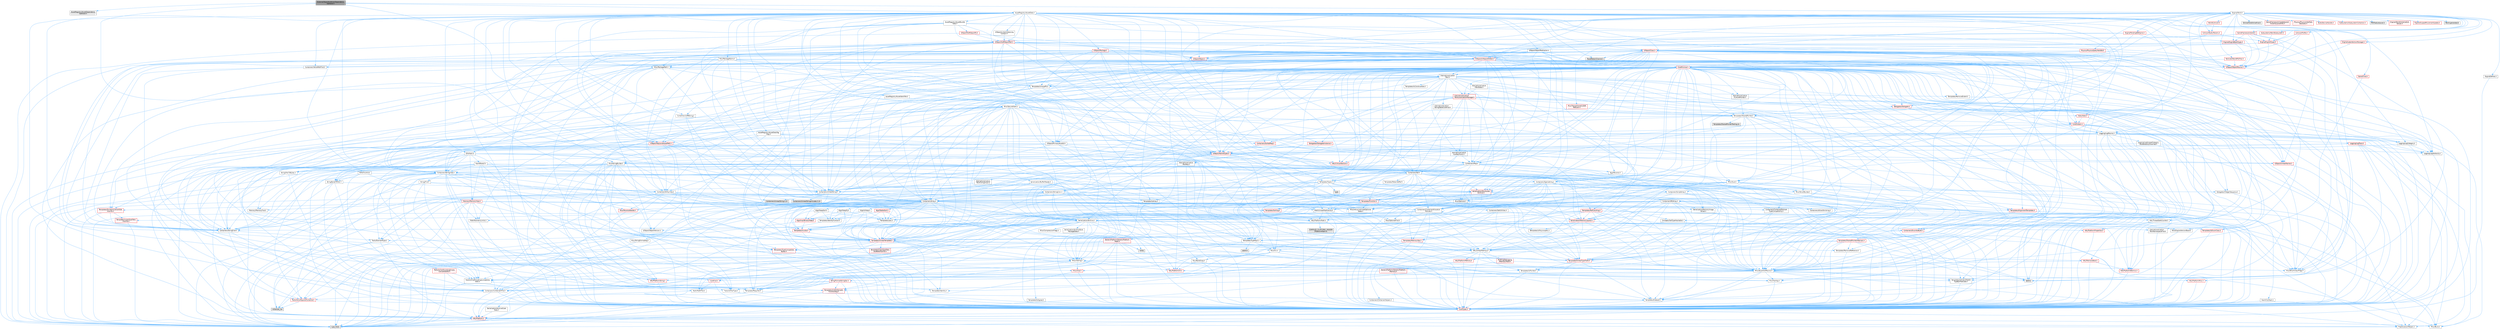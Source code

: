 digraph "ExternalObjectAndActorDependencyGatherer.h"
{
 // INTERACTIVE_SVG=YES
 // LATEX_PDF_SIZE
  bgcolor="transparent";
  edge [fontname=Helvetica,fontsize=10,labelfontname=Helvetica,labelfontsize=10];
  node [fontname=Helvetica,fontsize=10,shape=box,height=0.2,width=0.4];
  Node1 [id="Node000001",label="ExternalObjectAndActorDependency\lGatherer.h",height=0.2,width=0.4,color="gray40", fillcolor="grey60", style="filled", fontcolor="black",tooltip=" "];
  Node1 -> Node2 [id="edge1_Node000001_Node000002",color="steelblue1",style="solid",tooltip=" "];
  Node2 [id="Node000002",label="AssetRegistry/AssetDependency\lGatherer.h",height=0.2,width=0.4,color="grey60", fillcolor="#E0E0E0", style="filled",tooltip=" "];
  Node1 -> Node3 [id="edge2_Node000001_Node000003",color="steelblue1",style="solid",tooltip=" "];
  Node3 [id="Node000003",label="AssetRegistry/AssetData.h",height=0.2,width=0.4,color="grey40", fillcolor="white", style="filled",URL="$d9/d19/AssetData_8h.html",tooltip=" "];
  Node3 -> Node4 [id="edge3_Node000003_Node000004",color="steelblue1",style="solid",tooltip=" "];
  Node4 [id="Node000004",label="AssetRegistry/AssetBundle\lData.h",height=0.2,width=0.4,color="grey40", fillcolor="white", style="filled",URL="$df/d47/AssetBundleData_8h.html",tooltip=" "];
  Node4 -> Node5 [id="edge4_Node000004_Node000005",color="steelblue1",style="solid",tooltip=" "];
  Node5 [id="Node000005",label="Containers/Array.h",height=0.2,width=0.4,color="grey40", fillcolor="white", style="filled",URL="$df/dd0/Array_8h.html",tooltip=" "];
  Node5 -> Node6 [id="edge5_Node000005_Node000006",color="steelblue1",style="solid",tooltip=" "];
  Node6 [id="Node000006",label="CoreTypes.h",height=0.2,width=0.4,color="red", fillcolor="#FFF0F0", style="filled",URL="$dc/dec/CoreTypes_8h.html",tooltip=" "];
  Node6 -> Node7 [id="edge6_Node000006_Node000007",color="steelblue1",style="solid",tooltip=" "];
  Node7 [id="Node000007",label="HAL/Platform.h",height=0.2,width=0.4,color="red", fillcolor="#FFF0F0", style="filled",URL="$d9/dd0/Platform_8h.html",tooltip=" "];
  Node7 -> Node8 [id="edge7_Node000007_Node000008",color="steelblue1",style="solid",tooltip=" "];
  Node8 [id="Node000008",label="Misc/Build.h",height=0.2,width=0.4,color="grey40", fillcolor="white", style="filled",URL="$d3/dbb/Build_8h.html",tooltip=" "];
  Node7 -> Node10 [id="edge8_Node000007_Node000010",color="steelblue1",style="solid",tooltip=" "];
  Node10 [id="Node000010",label="type_traits",height=0.2,width=0.4,color="grey60", fillcolor="#E0E0E0", style="filled",tooltip=" "];
  Node7 -> Node11 [id="edge9_Node000007_Node000011",color="steelblue1",style="solid",tooltip=" "];
  Node11 [id="Node000011",label="PreprocessorHelpers.h",height=0.2,width=0.4,color="grey40", fillcolor="white", style="filled",URL="$db/ddb/PreprocessorHelpers_8h.html",tooltip=" "];
  Node5 -> Node20 [id="edge10_Node000005_Node000020",color="steelblue1",style="solid",tooltip=" "];
  Node20 [id="Node000020",label="Misc/AssertionMacros.h",height=0.2,width=0.4,color="grey40", fillcolor="white", style="filled",URL="$d0/dfa/AssertionMacros_8h.html",tooltip=" "];
  Node20 -> Node6 [id="edge11_Node000020_Node000006",color="steelblue1",style="solid",tooltip=" "];
  Node20 -> Node7 [id="edge12_Node000020_Node000007",color="steelblue1",style="solid",tooltip=" "];
  Node20 -> Node21 [id="edge13_Node000020_Node000021",color="steelblue1",style="solid",tooltip=" "];
  Node21 [id="Node000021",label="HAL/PlatformMisc.h",height=0.2,width=0.4,color="red", fillcolor="#FFF0F0", style="filled",URL="$d0/df5/PlatformMisc_8h.html",tooltip=" "];
  Node21 -> Node6 [id="edge14_Node000021_Node000006",color="steelblue1",style="solid",tooltip=" "];
  Node20 -> Node11 [id="edge15_Node000020_Node000011",color="steelblue1",style="solid",tooltip=" "];
  Node20 -> Node57 [id="edge16_Node000020_Node000057",color="steelblue1",style="solid",tooltip=" "];
  Node57 [id="Node000057",label="Templates/EnableIf.h",height=0.2,width=0.4,color="grey40", fillcolor="white", style="filled",URL="$d7/d60/EnableIf_8h.html",tooltip=" "];
  Node57 -> Node6 [id="edge17_Node000057_Node000006",color="steelblue1",style="solid",tooltip=" "];
  Node20 -> Node58 [id="edge18_Node000020_Node000058",color="steelblue1",style="solid",tooltip=" "];
  Node58 [id="Node000058",label="Templates/IsArrayOrRefOf\lTypeByPredicate.h",height=0.2,width=0.4,color="grey40", fillcolor="white", style="filled",URL="$d6/da1/IsArrayOrRefOfTypeByPredicate_8h.html",tooltip=" "];
  Node58 -> Node6 [id="edge19_Node000058_Node000006",color="steelblue1",style="solid",tooltip=" "];
  Node20 -> Node59 [id="edge20_Node000020_Node000059",color="steelblue1",style="solid",tooltip=" "];
  Node59 [id="Node000059",label="Templates/IsValidVariadic\lFunctionArg.h",height=0.2,width=0.4,color="red", fillcolor="#FFF0F0", style="filled",URL="$d0/dc8/IsValidVariadicFunctionArg_8h.html",tooltip=" "];
  Node59 -> Node6 [id="edge21_Node000059_Node000006",color="steelblue1",style="solid",tooltip=" "];
  Node59 -> Node10 [id="edge22_Node000059_Node000010",color="steelblue1",style="solid",tooltip=" "];
  Node20 -> Node61 [id="edge23_Node000020_Node000061",color="steelblue1",style="solid",tooltip=" "];
  Node61 [id="Node000061",label="Traits/IsCharEncodingCompatible\lWith.h",height=0.2,width=0.4,color="grey40", fillcolor="white", style="filled",URL="$df/dd1/IsCharEncodingCompatibleWith_8h.html",tooltip=" "];
  Node61 -> Node10 [id="edge24_Node000061_Node000010",color="steelblue1",style="solid",tooltip=" "];
  Node61 -> Node62 [id="edge25_Node000061_Node000062",color="steelblue1",style="solid",tooltip=" "];
  Node62 [id="Node000062",label="Traits/IsCharType.h",height=0.2,width=0.4,color="grey40", fillcolor="white", style="filled",URL="$db/d51/IsCharType_8h.html",tooltip=" "];
  Node62 -> Node6 [id="edge26_Node000062_Node000006",color="steelblue1",style="solid",tooltip=" "];
  Node20 -> Node63 [id="edge27_Node000020_Node000063",color="steelblue1",style="solid",tooltip=" "];
  Node63 [id="Node000063",label="Misc/VarArgs.h",height=0.2,width=0.4,color="grey40", fillcolor="white", style="filled",URL="$d5/d6f/VarArgs_8h.html",tooltip=" "];
  Node63 -> Node6 [id="edge28_Node000063_Node000006",color="steelblue1",style="solid",tooltip=" "];
  Node20 -> Node64 [id="edge29_Node000020_Node000064",color="steelblue1",style="solid",tooltip=" "];
  Node64 [id="Node000064",label="String/FormatStringSan.h",height=0.2,width=0.4,color="red", fillcolor="#FFF0F0", style="filled",URL="$d3/d8b/FormatStringSan_8h.html",tooltip=" "];
  Node64 -> Node10 [id="edge30_Node000064_Node000010",color="steelblue1",style="solid",tooltip=" "];
  Node64 -> Node6 [id="edge31_Node000064_Node000006",color="steelblue1",style="solid",tooltip=" "];
  Node64 -> Node65 [id="edge32_Node000064_Node000065",color="steelblue1",style="solid",tooltip=" "];
  Node65 [id="Node000065",label="Templates/Requires.h",height=0.2,width=0.4,color="grey40", fillcolor="white", style="filled",URL="$dc/d96/Requires_8h.html",tooltip=" "];
  Node65 -> Node57 [id="edge33_Node000065_Node000057",color="steelblue1",style="solid",tooltip=" "];
  Node65 -> Node10 [id="edge34_Node000065_Node000010",color="steelblue1",style="solid",tooltip=" "];
  Node64 -> Node66 [id="edge35_Node000064_Node000066",color="steelblue1",style="solid",tooltip=" "];
  Node66 [id="Node000066",label="Templates/Identity.h",height=0.2,width=0.4,color="grey40", fillcolor="white", style="filled",URL="$d0/dd5/Identity_8h.html",tooltip=" "];
  Node64 -> Node59 [id="edge36_Node000064_Node000059",color="steelblue1",style="solid",tooltip=" "];
  Node64 -> Node62 [id="edge37_Node000064_Node000062",color="steelblue1",style="solid",tooltip=" "];
  Node64 -> Node29 [id="edge38_Node000064_Node000029",color="steelblue1",style="solid",tooltip=" "];
  Node29 [id="Node000029",label="Containers/ContainersFwd.h",height=0.2,width=0.4,color="grey40", fillcolor="white", style="filled",URL="$d4/d0a/ContainersFwd_8h.html",tooltip=" "];
  Node29 -> Node7 [id="edge39_Node000029_Node000007",color="steelblue1",style="solid",tooltip=" "];
  Node29 -> Node6 [id="edge40_Node000029_Node000006",color="steelblue1",style="solid",tooltip=" "];
  Node29 -> Node26 [id="edge41_Node000029_Node000026",color="steelblue1",style="solid",tooltip=" "];
  Node26 [id="Node000026",label="Traits/IsContiguousContainer.h",height=0.2,width=0.4,color="red", fillcolor="#FFF0F0", style="filled",URL="$d5/d3c/IsContiguousContainer_8h.html",tooltip=" "];
  Node26 -> Node6 [id="edge42_Node000026_Node000006",color="steelblue1",style="solid",tooltip=" "];
  Node26 -> Node25 [id="edge43_Node000026_Node000025",color="steelblue1",style="solid",tooltip=" "];
  Node25 [id="Node000025",label="initializer_list",height=0.2,width=0.4,color="grey60", fillcolor="#E0E0E0", style="filled",tooltip=" "];
  Node20 -> Node70 [id="edge44_Node000020_Node000070",color="steelblue1",style="solid",tooltip=" "];
  Node70 [id="Node000070",label="atomic",height=0.2,width=0.4,color="grey60", fillcolor="#E0E0E0", style="filled",tooltip=" "];
  Node5 -> Node71 [id="edge45_Node000005_Node000071",color="steelblue1",style="solid",tooltip=" "];
  Node71 [id="Node000071",label="Misc/IntrusiveUnsetOptional\lState.h",height=0.2,width=0.4,color="grey40", fillcolor="white", style="filled",URL="$d2/d0a/IntrusiveUnsetOptionalState_8h.html",tooltip=" "];
  Node71 -> Node72 [id="edge46_Node000071_Node000072",color="steelblue1",style="solid",tooltip=" "];
  Node72 [id="Node000072",label="Misc/OptionalFwd.h",height=0.2,width=0.4,color="grey40", fillcolor="white", style="filled",URL="$dc/d50/OptionalFwd_8h.html",tooltip=" "];
  Node5 -> Node73 [id="edge47_Node000005_Node000073",color="steelblue1",style="solid",tooltip=" "];
  Node73 [id="Node000073",label="Misc/ReverseIterate.h",height=0.2,width=0.4,color="red", fillcolor="#FFF0F0", style="filled",URL="$db/de3/ReverseIterate_8h.html",tooltip=" "];
  Node73 -> Node7 [id="edge48_Node000073_Node000007",color="steelblue1",style="solid",tooltip=" "];
  Node5 -> Node75 [id="edge49_Node000005_Node000075",color="steelblue1",style="solid",tooltip=" "];
  Node75 [id="Node000075",label="HAL/UnrealMemory.h",height=0.2,width=0.4,color="grey40", fillcolor="white", style="filled",URL="$d9/d96/UnrealMemory_8h.html",tooltip=" "];
  Node75 -> Node6 [id="edge50_Node000075_Node000006",color="steelblue1",style="solid",tooltip=" "];
  Node75 -> Node76 [id="edge51_Node000075_Node000076",color="steelblue1",style="solid",tooltip=" "];
  Node76 [id="Node000076",label="GenericPlatform/GenericPlatform\lMemory.h",height=0.2,width=0.4,color="red", fillcolor="#FFF0F0", style="filled",URL="$dd/d22/GenericPlatformMemory_8h.html",tooltip=" "];
  Node76 -> Node28 [id="edge52_Node000076_Node000028",color="steelblue1",style="solid",tooltip=" "];
  Node28 [id="Node000028",label="CoreFwd.h",height=0.2,width=0.4,color="red", fillcolor="#FFF0F0", style="filled",URL="$d1/d1e/CoreFwd_8h.html",tooltip=" "];
  Node28 -> Node6 [id="edge53_Node000028_Node000006",color="steelblue1",style="solid",tooltip=" "];
  Node28 -> Node29 [id="edge54_Node000028_Node000029",color="steelblue1",style="solid",tooltip=" "];
  Node28 -> Node30 [id="edge55_Node000028_Node000030",color="steelblue1",style="solid",tooltip=" "];
  Node30 [id="Node000030",label="Math/MathFwd.h",height=0.2,width=0.4,color="grey40", fillcolor="white", style="filled",URL="$d2/d10/MathFwd_8h.html",tooltip=" "];
  Node30 -> Node7 [id="edge56_Node000030_Node000007",color="steelblue1",style="solid",tooltip=" "];
  Node76 -> Node6 [id="edge57_Node000076_Node000006",color="steelblue1",style="solid",tooltip=" "];
  Node76 -> Node77 [id="edge58_Node000076_Node000077",color="steelblue1",style="solid",tooltip=" "];
  Node77 [id="Node000077",label="HAL/PlatformString.h",height=0.2,width=0.4,color="red", fillcolor="#FFF0F0", style="filled",URL="$db/db5/PlatformString_8h.html",tooltip=" "];
  Node77 -> Node6 [id="edge59_Node000077_Node000006",color="steelblue1",style="solid",tooltip=" "];
  Node75 -> Node79 [id="edge60_Node000075_Node000079",color="steelblue1",style="solid",tooltip=" "];
  Node79 [id="Node000079",label="HAL/MemoryBase.h",height=0.2,width=0.4,color="red", fillcolor="#FFF0F0", style="filled",URL="$d6/d9f/MemoryBase_8h.html",tooltip=" "];
  Node79 -> Node6 [id="edge61_Node000079_Node000006",color="steelblue1",style="solid",tooltip=" "];
  Node79 -> Node50 [id="edge62_Node000079_Node000050",color="steelblue1",style="solid",tooltip=" "];
  Node50 [id="Node000050",label="HAL/PlatformAtomics.h",height=0.2,width=0.4,color="red", fillcolor="#FFF0F0", style="filled",URL="$d3/d36/PlatformAtomics_8h.html",tooltip=" "];
  Node50 -> Node6 [id="edge63_Node000050_Node000006",color="steelblue1",style="solid",tooltip=" "];
  Node79 -> Node33 [id="edge64_Node000079_Node000033",color="steelblue1",style="solid",tooltip=" "];
  Node33 [id="Node000033",label="HAL/PlatformCrt.h",height=0.2,width=0.4,color="red", fillcolor="#FFF0F0", style="filled",URL="$d8/d75/PlatformCrt_8h.html",tooltip=" "];
  Node75 -> Node92 [id="edge65_Node000075_Node000092",color="steelblue1",style="solid",tooltip=" "];
  Node92 [id="Node000092",label="HAL/PlatformMemory.h",height=0.2,width=0.4,color="red", fillcolor="#FFF0F0", style="filled",URL="$de/d68/PlatformMemory_8h.html",tooltip=" "];
  Node92 -> Node6 [id="edge66_Node000092_Node000006",color="steelblue1",style="solid",tooltip=" "];
  Node92 -> Node76 [id="edge67_Node000092_Node000076",color="steelblue1",style="solid",tooltip=" "];
  Node75 -> Node94 [id="edge68_Node000075_Node000094",color="steelblue1",style="solid",tooltip=" "];
  Node94 [id="Node000094",label="ProfilingDebugging\l/MemoryTrace.h",height=0.2,width=0.4,color="red", fillcolor="#FFF0F0", style="filled",URL="$da/dd7/MemoryTrace_8h.html",tooltip=" "];
  Node94 -> Node7 [id="edge69_Node000094_Node000007",color="steelblue1",style="solid",tooltip=" "];
  Node94 -> Node45 [id="edge70_Node000094_Node000045",color="steelblue1",style="solid",tooltip=" "];
  Node45 [id="Node000045",label="Misc/EnumClassFlags.h",height=0.2,width=0.4,color="grey40", fillcolor="white", style="filled",URL="$d8/de7/EnumClassFlags_8h.html",tooltip=" "];
  Node75 -> Node95 [id="edge71_Node000075_Node000095",color="steelblue1",style="solid",tooltip=" "];
  Node95 [id="Node000095",label="Templates/IsPointer.h",height=0.2,width=0.4,color="grey40", fillcolor="white", style="filled",URL="$d7/d05/IsPointer_8h.html",tooltip=" "];
  Node95 -> Node6 [id="edge72_Node000095_Node000006",color="steelblue1",style="solid",tooltip=" "];
  Node5 -> Node96 [id="edge73_Node000005_Node000096",color="steelblue1",style="solid",tooltip=" "];
  Node96 [id="Node000096",label="Templates/UnrealTypeTraits.h",height=0.2,width=0.4,color="red", fillcolor="#FFF0F0", style="filled",URL="$d2/d2d/UnrealTypeTraits_8h.html",tooltip=" "];
  Node96 -> Node6 [id="edge74_Node000096_Node000006",color="steelblue1",style="solid",tooltip=" "];
  Node96 -> Node95 [id="edge75_Node000096_Node000095",color="steelblue1",style="solid",tooltip=" "];
  Node96 -> Node20 [id="edge76_Node000096_Node000020",color="steelblue1",style="solid",tooltip=" "];
  Node96 -> Node57 [id="edge77_Node000096_Node000057",color="steelblue1",style="solid",tooltip=" "];
  Node5 -> Node101 [id="edge78_Node000005_Node000101",color="steelblue1",style="solid",tooltip=" "];
  Node101 [id="Node000101",label="Templates/UnrealTemplate.h",height=0.2,width=0.4,color="red", fillcolor="#FFF0F0", style="filled",URL="$d4/d24/UnrealTemplate_8h.html",tooltip=" "];
  Node101 -> Node6 [id="edge79_Node000101_Node000006",color="steelblue1",style="solid",tooltip=" "];
  Node101 -> Node95 [id="edge80_Node000101_Node000095",color="steelblue1",style="solid",tooltip=" "];
  Node101 -> Node75 [id="edge81_Node000101_Node000075",color="steelblue1",style="solid",tooltip=" "];
  Node101 -> Node102 [id="edge82_Node000101_Node000102",color="steelblue1",style="solid",tooltip=" "];
  Node102 [id="Node000102",label="Templates/CopyQualifiers\lAndRefsFromTo.h",height=0.2,width=0.4,color="red", fillcolor="#FFF0F0", style="filled",URL="$d3/db3/CopyQualifiersAndRefsFromTo_8h.html",tooltip=" "];
  Node101 -> Node96 [id="edge83_Node000101_Node000096",color="steelblue1",style="solid",tooltip=" "];
  Node101 -> Node104 [id="edge84_Node000101_Node000104",color="steelblue1",style="solid",tooltip=" "];
  Node104 [id="Node000104",label="Templates/RemoveReference.h",height=0.2,width=0.4,color="grey40", fillcolor="white", style="filled",URL="$da/dbe/RemoveReference_8h.html",tooltip=" "];
  Node104 -> Node6 [id="edge85_Node000104_Node000006",color="steelblue1",style="solid",tooltip=" "];
  Node101 -> Node65 [id="edge86_Node000101_Node000065",color="steelblue1",style="solid",tooltip=" "];
  Node101 -> Node105 [id="edge87_Node000101_Node000105",color="steelblue1",style="solid",tooltip=" "];
  Node105 [id="Node000105",label="Templates/TypeCompatible\lBytes.h",height=0.2,width=0.4,color="red", fillcolor="#FFF0F0", style="filled",URL="$df/d0a/TypeCompatibleBytes_8h.html",tooltip=" "];
  Node105 -> Node6 [id="edge88_Node000105_Node000006",color="steelblue1",style="solid",tooltip=" "];
  Node105 -> Node10 [id="edge89_Node000105_Node000010",color="steelblue1",style="solid",tooltip=" "];
  Node101 -> Node66 [id="edge90_Node000101_Node000066",color="steelblue1",style="solid",tooltip=" "];
  Node101 -> Node26 [id="edge91_Node000101_Node000026",color="steelblue1",style="solid",tooltip=" "];
  Node101 -> Node10 [id="edge92_Node000101_Node000010",color="steelblue1",style="solid",tooltip=" "];
  Node5 -> Node107 [id="edge93_Node000005_Node000107",color="steelblue1",style="solid",tooltip=" "];
  Node107 [id="Node000107",label="Containers/AllowShrinking.h",height=0.2,width=0.4,color="grey40", fillcolor="white", style="filled",URL="$d7/d1a/AllowShrinking_8h.html",tooltip=" "];
  Node107 -> Node6 [id="edge94_Node000107_Node000006",color="steelblue1",style="solid",tooltip=" "];
  Node5 -> Node108 [id="edge95_Node000005_Node000108",color="steelblue1",style="solid",tooltip=" "];
  Node108 [id="Node000108",label="Containers/ContainerAllocation\lPolicies.h",height=0.2,width=0.4,color="grey40", fillcolor="white", style="filled",URL="$d7/dff/ContainerAllocationPolicies_8h.html",tooltip=" "];
  Node108 -> Node6 [id="edge96_Node000108_Node000006",color="steelblue1",style="solid",tooltip=" "];
  Node108 -> Node109 [id="edge97_Node000108_Node000109",color="steelblue1",style="solid",tooltip=" "];
  Node109 [id="Node000109",label="Containers/ContainerHelpers.h",height=0.2,width=0.4,color="grey40", fillcolor="white", style="filled",URL="$d7/d33/ContainerHelpers_8h.html",tooltip=" "];
  Node109 -> Node6 [id="edge98_Node000109_Node000006",color="steelblue1",style="solid",tooltip=" "];
  Node108 -> Node108 [id="edge99_Node000108_Node000108",color="steelblue1",style="solid",tooltip=" "];
  Node108 -> Node110 [id="edge100_Node000108_Node000110",color="steelblue1",style="solid",tooltip=" "];
  Node110 [id="Node000110",label="HAL/PlatformMath.h",height=0.2,width=0.4,color="grey40", fillcolor="white", style="filled",URL="$dc/d53/PlatformMath_8h.html",tooltip=" "];
  Node110 -> Node6 [id="edge101_Node000110_Node000006",color="steelblue1",style="solid",tooltip=" "];
  Node110 -> Node111 [id="edge102_Node000110_Node000111",color="steelblue1",style="solid",tooltip=" "];
  Node111 [id="Node000111",label="GenericPlatform/GenericPlatform\lMath.h",height=0.2,width=0.4,color="red", fillcolor="#FFF0F0", style="filled",URL="$d5/d79/GenericPlatformMath_8h.html",tooltip=" "];
  Node111 -> Node6 [id="edge103_Node000111_Node000006",color="steelblue1",style="solid",tooltip=" "];
  Node111 -> Node29 [id="edge104_Node000111_Node000029",color="steelblue1",style="solid",tooltip=" "];
  Node111 -> Node33 [id="edge105_Node000111_Node000033",color="steelblue1",style="solid",tooltip=" "];
  Node111 -> Node96 [id="edge106_Node000111_Node000096",color="steelblue1",style="solid",tooltip=" "];
  Node111 -> Node65 [id="edge107_Node000111_Node000065",color="steelblue1",style="solid",tooltip=" "];
  Node111 -> Node105 [id="edge108_Node000111_Node000105",color="steelblue1",style="solid",tooltip=" "];
  Node111 -> Node116 [id="edge109_Node000111_Node000116",color="steelblue1",style="solid",tooltip=" "];
  Node116 [id="Node000116",label="limits",height=0.2,width=0.4,color="grey60", fillcolor="#E0E0E0", style="filled",tooltip=" "];
  Node111 -> Node10 [id="edge110_Node000111_Node000010",color="steelblue1",style="solid",tooltip=" "];
  Node110 -> Node117 [id="edge111_Node000110_Node000117",color="steelblue1",style="solid",tooltip=" "];
  Node117 [id="Node000117",label="COMPILED_PLATFORM_HEADER\l(PlatformMath.h)",height=0.2,width=0.4,color="grey60", fillcolor="#E0E0E0", style="filled",tooltip=" "];
  Node108 -> Node75 [id="edge112_Node000108_Node000075",color="steelblue1",style="solid",tooltip=" "];
  Node108 -> Node43 [id="edge113_Node000108_Node000043",color="steelblue1",style="solid",tooltip=" "];
  Node43 [id="Node000043",label="Math/NumericLimits.h",height=0.2,width=0.4,color="grey40", fillcolor="white", style="filled",URL="$df/d1b/NumericLimits_8h.html",tooltip=" "];
  Node43 -> Node6 [id="edge114_Node000043_Node000006",color="steelblue1",style="solid",tooltip=" "];
  Node108 -> Node20 [id="edge115_Node000108_Node000020",color="steelblue1",style="solid",tooltip=" "];
  Node108 -> Node118 [id="edge116_Node000108_Node000118",color="steelblue1",style="solid",tooltip=" "];
  Node118 [id="Node000118",label="Templates/IsPolymorphic.h",height=0.2,width=0.4,color="grey40", fillcolor="white", style="filled",URL="$dc/d20/IsPolymorphic_8h.html",tooltip=" "];
  Node108 -> Node119 [id="edge117_Node000108_Node000119",color="steelblue1",style="solid",tooltip=" "];
  Node119 [id="Node000119",label="Templates/MemoryOps.h",height=0.2,width=0.4,color="red", fillcolor="#FFF0F0", style="filled",URL="$db/dea/MemoryOps_8h.html",tooltip=" "];
  Node119 -> Node6 [id="edge118_Node000119_Node000006",color="steelblue1",style="solid",tooltip=" "];
  Node119 -> Node75 [id="edge119_Node000119_Node000075",color="steelblue1",style="solid",tooltip=" "];
  Node119 -> Node65 [id="edge120_Node000119_Node000065",color="steelblue1",style="solid",tooltip=" "];
  Node119 -> Node96 [id="edge121_Node000119_Node000096",color="steelblue1",style="solid",tooltip=" "];
  Node119 -> Node10 [id="edge122_Node000119_Node000010",color="steelblue1",style="solid",tooltip=" "];
  Node108 -> Node105 [id="edge123_Node000108_Node000105",color="steelblue1",style="solid",tooltip=" "];
  Node108 -> Node10 [id="edge124_Node000108_Node000010",color="steelblue1",style="solid",tooltip=" "];
  Node5 -> Node120 [id="edge125_Node000005_Node000120",color="steelblue1",style="solid",tooltip=" "];
  Node120 [id="Node000120",label="Containers/ContainerElement\lTypeCompatibility.h",height=0.2,width=0.4,color="grey40", fillcolor="white", style="filled",URL="$df/ddf/ContainerElementTypeCompatibility_8h.html",tooltip=" "];
  Node120 -> Node6 [id="edge126_Node000120_Node000006",color="steelblue1",style="solid",tooltip=" "];
  Node120 -> Node96 [id="edge127_Node000120_Node000096",color="steelblue1",style="solid",tooltip=" "];
  Node5 -> Node121 [id="edge128_Node000005_Node000121",color="steelblue1",style="solid",tooltip=" "];
  Node121 [id="Node000121",label="Serialization/Archive.h",height=0.2,width=0.4,color="grey40", fillcolor="white", style="filled",URL="$d7/d3b/Archive_8h.html",tooltip=" "];
  Node121 -> Node28 [id="edge129_Node000121_Node000028",color="steelblue1",style="solid",tooltip=" "];
  Node121 -> Node6 [id="edge130_Node000121_Node000006",color="steelblue1",style="solid",tooltip=" "];
  Node121 -> Node122 [id="edge131_Node000121_Node000122",color="steelblue1",style="solid",tooltip=" "];
  Node122 [id="Node000122",label="HAL/PlatformProperties.h",height=0.2,width=0.4,color="red", fillcolor="#FFF0F0", style="filled",URL="$d9/db0/PlatformProperties_8h.html",tooltip=" "];
  Node122 -> Node6 [id="edge132_Node000122_Node000006",color="steelblue1",style="solid",tooltip=" "];
  Node121 -> Node125 [id="edge133_Node000121_Node000125",color="steelblue1",style="solid",tooltip=" "];
  Node125 [id="Node000125",label="Internationalization\l/TextNamespaceFwd.h",height=0.2,width=0.4,color="grey40", fillcolor="white", style="filled",URL="$d8/d97/TextNamespaceFwd_8h.html",tooltip=" "];
  Node125 -> Node6 [id="edge134_Node000125_Node000006",color="steelblue1",style="solid",tooltip=" "];
  Node121 -> Node30 [id="edge135_Node000121_Node000030",color="steelblue1",style="solid",tooltip=" "];
  Node121 -> Node20 [id="edge136_Node000121_Node000020",color="steelblue1",style="solid",tooltip=" "];
  Node121 -> Node8 [id="edge137_Node000121_Node000008",color="steelblue1",style="solid",tooltip=" "];
  Node121 -> Node44 [id="edge138_Node000121_Node000044",color="steelblue1",style="solid",tooltip=" "];
  Node44 [id="Node000044",label="Misc/CompressionFlags.h",height=0.2,width=0.4,color="grey40", fillcolor="white", style="filled",URL="$d9/d76/CompressionFlags_8h.html",tooltip=" "];
  Node121 -> Node126 [id="edge139_Node000121_Node000126",color="steelblue1",style="solid",tooltip=" "];
  Node126 [id="Node000126",label="Misc/EngineVersionBase.h",height=0.2,width=0.4,color="grey40", fillcolor="white", style="filled",URL="$d5/d2b/EngineVersionBase_8h.html",tooltip=" "];
  Node126 -> Node6 [id="edge140_Node000126_Node000006",color="steelblue1",style="solid",tooltip=" "];
  Node121 -> Node63 [id="edge141_Node000121_Node000063",color="steelblue1",style="solid",tooltip=" "];
  Node121 -> Node127 [id="edge142_Node000121_Node000127",color="steelblue1",style="solid",tooltip=" "];
  Node127 [id="Node000127",label="Serialization/ArchiveCook\lData.h",height=0.2,width=0.4,color="grey40", fillcolor="white", style="filled",URL="$dc/db6/ArchiveCookData_8h.html",tooltip=" "];
  Node127 -> Node7 [id="edge143_Node000127_Node000007",color="steelblue1",style="solid",tooltip=" "];
  Node121 -> Node128 [id="edge144_Node000121_Node000128",color="steelblue1",style="solid",tooltip=" "];
  Node128 [id="Node000128",label="Serialization/ArchiveSave\lPackageData.h",height=0.2,width=0.4,color="grey40", fillcolor="white", style="filled",URL="$d1/d37/ArchiveSavePackageData_8h.html",tooltip=" "];
  Node121 -> Node57 [id="edge145_Node000121_Node000057",color="steelblue1",style="solid",tooltip=" "];
  Node121 -> Node58 [id="edge146_Node000121_Node000058",color="steelblue1",style="solid",tooltip=" "];
  Node121 -> Node129 [id="edge147_Node000121_Node000129",color="steelblue1",style="solid",tooltip=" "];
  Node129 [id="Node000129",label="Templates/IsEnumClass.h",height=0.2,width=0.4,color="red", fillcolor="#FFF0F0", style="filled",URL="$d7/d15/IsEnumClass_8h.html",tooltip=" "];
  Node129 -> Node6 [id="edge148_Node000129_Node000006",color="steelblue1",style="solid",tooltip=" "];
  Node121 -> Node115 [id="edge149_Node000121_Node000115",color="steelblue1",style="solid",tooltip=" "];
  Node115 [id="Node000115",label="Templates/IsSigned.h",height=0.2,width=0.4,color="grey40", fillcolor="white", style="filled",URL="$d8/dd8/IsSigned_8h.html",tooltip=" "];
  Node115 -> Node6 [id="edge150_Node000115_Node000006",color="steelblue1",style="solid",tooltip=" "];
  Node121 -> Node59 [id="edge151_Node000121_Node000059",color="steelblue1",style="solid",tooltip=" "];
  Node121 -> Node101 [id="edge152_Node000121_Node000101",color="steelblue1",style="solid",tooltip=" "];
  Node121 -> Node61 [id="edge153_Node000121_Node000061",color="steelblue1",style="solid",tooltip=" "];
  Node121 -> Node130 [id="edge154_Node000121_Node000130",color="steelblue1",style="solid",tooltip=" "];
  Node130 [id="Node000130",label="UObject/ObjectVersion.h",height=0.2,width=0.4,color="grey40", fillcolor="white", style="filled",URL="$da/d63/ObjectVersion_8h.html",tooltip=" "];
  Node130 -> Node6 [id="edge155_Node000130_Node000006",color="steelblue1",style="solid",tooltip=" "];
  Node5 -> Node131 [id="edge156_Node000005_Node000131",color="steelblue1",style="solid",tooltip=" "];
  Node131 [id="Node000131",label="Serialization/MemoryImage\lWriter.h",height=0.2,width=0.4,color="grey40", fillcolor="white", style="filled",URL="$d0/d08/MemoryImageWriter_8h.html",tooltip=" "];
  Node131 -> Node6 [id="edge157_Node000131_Node000006",color="steelblue1",style="solid",tooltip=" "];
  Node131 -> Node132 [id="edge158_Node000131_Node000132",color="steelblue1",style="solid",tooltip=" "];
  Node132 [id="Node000132",label="Serialization/MemoryLayout.h",height=0.2,width=0.4,color="red", fillcolor="#FFF0F0", style="filled",URL="$d7/d66/MemoryLayout_8h.html",tooltip=" "];
  Node132 -> Node135 [id="edge159_Node000132_Node000135",color="steelblue1",style="solid",tooltip=" "];
  Node135 [id="Node000135",label="Containers/EnumAsByte.h",height=0.2,width=0.4,color="red", fillcolor="#FFF0F0", style="filled",URL="$d6/d9a/EnumAsByte_8h.html",tooltip=" "];
  Node135 -> Node6 [id="edge160_Node000135_Node000006",color="steelblue1",style="solid",tooltip=" "];
  Node135 -> Node136 [id="edge161_Node000135_Node000136",color="steelblue1",style="solid",tooltip=" "];
  Node136 [id="Node000136",label="Templates/TypeHash.h",height=0.2,width=0.4,color="grey40", fillcolor="white", style="filled",URL="$d1/d62/TypeHash_8h.html",tooltip=" "];
  Node136 -> Node6 [id="edge162_Node000136_Node000006",color="steelblue1",style="solid",tooltip=" "];
  Node136 -> Node65 [id="edge163_Node000136_Node000065",color="steelblue1",style="solid",tooltip=" "];
  Node136 -> Node137 [id="edge164_Node000136_Node000137",color="steelblue1",style="solid",tooltip=" "];
  Node137 [id="Node000137",label="Misc/Crc.h",height=0.2,width=0.4,color="grey40", fillcolor="white", style="filled",URL="$d4/dd2/Crc_8h.html",tooltip=" "];
  Node137 -> Node6 [id="edge165_Node000137_Node000006",color="steelblue1",style="solid",tooltip=" "];
  Node137 -> Node77 [id="edge166_Node000137_Node000077",color="steelblue1",style="solid",tooltip=" "];
  Node137 -> Node20 [id="edge167_Node000137_Node000020",color="steelblue1",style="solid",tooltip=" "];
  Node137 -> Node138 [id="edge168_Node000137_Node000138",color="steelblue1",style="solid",tooltip=" "];
  Node138 [id="Node000138",label="Misc/CString.h",height=0.2,width=0.4,color="grey40", fillcolor="white", style="filled",URL="$d2/d49/CString_8h.html",tooltip=" "];
  Node138 -> Node6 [id="edge169_Node000138_Node000006",color="steelblue1",style="solid",tooltip=" "];
  Node138 -> Node33 [id="edge170_Node000138_Node000033",color="steelblue1",style="solid",tooltip=" "];
  Node138 -> Node77 [id="edge171_Node000138_Node000077",color="steelblue1",style="solid",tooltip=" "];
  Node138 -> Node20 [id="edge172_Node000138_Node000020",color="steelblue1",style="solid",tooltip=" "];
  Node138 -> Node139 [id="edge173_Node000138_Node000139",color="steelblue1",style="solid",tooltip=" "];
  Node139 [id="Node000139",label="Misc/Char.h",height=0.2,width=0.4,color="red", fillcolor="#FFF0F0", style="filled",URL="$d0/d58/Char_8h.html",tooltip=" "];
  Node139 -> Node6 [id="edge174_Node000139_Node000006",color="steelblue1",style="solid",tooltip=" "];
  Node139 -> Node10 [id="edge175_Node000139_Node000010",color="steelblue1",style="solid",tooltip=" "];
  Node138 -> Node63 [id="edge176_Node000138_Node000063",color="steelblue1",style="solid",tooltip=" "];
  Node138 -> Node58 [id="edge177_Node000138_Node000058",color="steelblue1",style="solid",tooltip=" "];
  Node138 -> Node59 [id="edge178_Node000138_Node000059",color="steelblue1",style="solid",tooltip=" "];
  Node138 -> Node61 [id="edge179_Node000138_Node000061",color="steelblue1",style="solid",tooltip=" "];
  Node137 -> Node139 [id="edge180_Node000137_Node000139",color="steelblue1",style="solid",tooltip=" "];
  Node137 -> Node96 [id="edge181_Node000137_Node000096",color="steelblue1",style="solid",tooltip=" "];
  Node137 -> Node62 [id="edge182_Node000137_Node000062",color="steelblue1",style="solid",tooltip=" "];
  Node136 -> Node142 [id="edge183_Node000136_Node000142",color="steelblue1",style="solid",tooltip=" "];
  Node142 [id="Node000142",label="stdint.h",height=0.2,width=0.4,color="grey60", fillcolor="#E0E0E0", style="filled",tooltip=" "];
  Node136 -> Node10 [id="edge184_Node000136_Node000010",color="steelblue1",style="solid",tooltip=" "];
  Node132 -> Node23 [id="edge185_Node000132_Node000023",color="steelblue1",style="solid",tooltip=" "];
  Node23 [id="Node000023",label="Containers/StringFwd.h",height=0.2,width=0.4,color="grey40", fillcolor="white", style="filled",URL="$df/d37/StringFwd_8h.html",tooltip=" "];
  Node23 -> Node6 [id="edge186_Node000023_Node000006",color="steelblue1",style="solid",tooltip=" "];
  Node23 -> Node24 [id="edge187_Node000023_Node000024",color="steelblue1",style="solid",tooltip=" "];
  Node24 [id="Node000024",label="Traits/ElementType.h",height=0.2,width=0.4,color="grey40", fillcolor="white", style="filled",URL="$d5/d4f/ElementType_8h.html",tooltip=" "];
  Node24 -> Node7 [id="edge188_Node000024_Node000007",color="steelblue1",style="solid",tooltip=" "];
  Node24 -> Node25 [id="edge189_Node000024_Node000025",color="steelblue1",style="solid",tooltip=" "];
  Node24 -> Node10 [id="edge190_Node000024_Node000010",color="steelblue1",style="solid",tooltip=" "];
  Node23 -> Node26 [id="edge191_Node000023_Node000026",color="steelblue1",style="solid",tooltip=" "];
  Node132 -> Node75 [id="edge192_Node000132_Node000075",color="steelblue1",style="solid",tooltip=" "];
  Node132 -> Node57 [id="edge193_Node000132_Node000057",color="steelblue1",style="solid",tooltip=" "];
  Node132 -> Node118 [id="edge194_Node000132_Node000118",color="steelblue1",style="solid",tooltip=" "];
  Node132 -> Node101 [id="edge195_Node000132_Node000101",color="steelblue1",style="solid",tooltip=" "];
  Node5 -> Node145 [id="edge196_Node000005_Node000145",color="steelblue1",style="solid",tooltip=" "];
  Node145 [id="Node000145",label="Algo/Heapify.h",height=0.2,width=0.4,color="grey40", fillcolor="white", style="filled",URL="$d0/d2a/Heapify_8h.html",tooltip=" "];
  Node145 -> Node146 [id="edge197_Node000145_Node000146",color="steelblue1",style="solid",tooltip=" "];
  Node146 [id="Node000146",label="Algo/Impl/BinaryHeap.h",height=0.2,width=0.4,color="red", fillcolor="#FFF0F0", style="filled",URL="$d7/da3/Algo_2Impl_2BinaryHeap_8h.html",tooltip=" "];
  Node146 -> Node147 [id="edge198_Node000146_Node000147",color="steelblue1",style="solid",tooltip=" "];
  Node147 [id="Node000147",label="Templates/Invoke.h",height=0.2,width=0.4,color="red", fillcolor="#FFF0F0", style="filled",URL="$d7/deb/Invoke_8h.html",tooltip=" "];
  Node147 -> Node6 [id="edge199_Node000147_Node000006",color="steelblue1",style="solid",tooltip=" "];
  Node147 -> Node101 [id="edge200_Node000147_Node000101",color="steelblue1",style="solid",tooltip=" "];
  Node147 -> Node10 [id="edge201_Node000147_Node000010",color="steelblue1",style="solid",tooltip=" "];
  Node146 -> Node10 [id="edge202_Node000146_Node000010",color="steelblue1",style="solid",tooltip=" "];
  Node145 -> Node151 [id="edge203_Node000145_Node000151",color="steelblue1",style="solid",tooltip=" "];
  Node151 [id="Node000151",label="Templates/IdentityFunctor.h",height=0.2,width=0.4,color="grey40", fillcolor="white", style="filled",URL="$d7/d2e/IdentityFunctor_8h.html",tooltip=" "];
  Node151 -> Node7 [id="edge204_Node000151_Node000007",color="steelblue1",style="solid",tooltip=" "];
  Node145 -> Node147 [id="edge205_Node000145_Node000147",color="steelblue1",style="solid",tooltip=" "];
  Node145 -> Node152 [id="edge206_Node000145_Node000152",color="steelblue1",style="solid",tooltip=" "];
  Node152 [id="Node000152",label="Templates/Less.h",height=0.2,width=0.4,color="grey40", fillcolor="white", style="filled",URL="$de/dc8/Less_8h.html",tooltip=" "];
  Node152 -> Node6 [id="edge207_Node000152_Node000006",color="steelblue1",style="solid",tooltip=" "];
  Node152 -> Node101 [id="edge208_Node000152_Node000101",color="steelblue1",style="solid",tooltip=" "];
  Node145 -> Node101 [id="edge209_Node000145_Node000101",color="steelblue1",style="solid",tooltip=" "];
  Node5 -> Node153 [id="edge210_Node000005_Node000153",color="steelblue1",style="solid",tooltip=" "];
  Node153 [id="Node000153",label="Algo/HeapSort.h",height=0.2,width=0.4,color="grey40", fillcolor="white", style="filled",URL="$d3/d92/HeapSort_8h.html",tooltip=" "];
  Node153 -> Node146 [id="edge211_Node000153_Node000146",color="steelblue1",style="solid",tooltip=" "];
  Node153 -> Node151 [id="edge212_Node000153_Node000151",color="steelblue1",style="solid",tooltip=" "];
  Node153 -> Node152 [id="edge213_Node000153_Node000152",color="steelblue1",style="solid",tooltip=" "];
  Node153 -> Node101 [id="edge214_Node000153_Node000101",color="steelblue1",style="solid",tooltip=" "];
  Node5 -> Node154 [id="edge215_Node000005_Node000154",color="steelblue1",style="solid",tooltip=" "];
  Node154 [id="Node000154",label="Algo/IsHeap.h",height=0.2,width=0.4,color="grey40", fillcolor="white", style="filled",URL="$de/d32/IsHeap_8h.html",tooltip=" "];
  Node154 -> Node146 [id="edge216_Node000154_Node000146",color="steelblue1",style="solid",tooltip=" "];
  Node154 -> Node151 [id="edge217_Node000154_Node000151",color="steelblue1",style="solid",tooltip=" "];
  Node154 -> Node147 [id="edge218_Node000154_Node000147",color="steelblue1",style="solid",tooltip=" "];
  Node154 -> Node152 [id="edge219_Node000154_Node000152",color="steelblue1",style="solid",tooltip=" "];
  Node154 -> Node101 [id="edge220_Node000154_Node000101",color="steelblue1",style="solid",tooltip=" "];
  Node5 -> Node146 [id="edge221_Node000005_Node000146",color="steelblue1",style="solid",tooltip=" "];
  Node5 -> Node155 [id="edge222_Node000005_Node000155",color="steelblue1",style="solid",tooltip=" "];
  Node155 [id="Node000155",label="Algo/StableSort.h",height=0.2,width=0.4,color="red", fillcolor="#FFF0F0", style="filled",URL="$d7/d3c/StableSort_8h.html",tooltip=" "];
  Node155 -> Node151 [id="edge223_Node000155_Node000151",color="steelblue1",style="solid",tooltip=" "];
  Node155 -> Node147 [id="edge224_Node000155_Node000147",color="steelblue1",style="solid",tooltip=" "];
  Node155 -> Node152 [id="edge225_Node000155_Node000152",color="steelblue1",style="solid",tooltip=" "];
  Node155 -> Node101 [id="edge226_Node000155_Node000101",color="steelblue1",style="solid",tooltip=" "];
  Node5 -> Node158 [id="edge227_Node000005_Node000158",color="steelblue1",style="solid",tooltip=" "];
  Node158 [id="Node000158",label="Concepts/GetTypeHashable.h",height=0.2,width=0.4,color="grey40", fillcolor="white", style="filled",URL="$d3/da2/GetTypeHashable_8h.html",tooltip=" "];
  Node158 -> Node6 [id="edge228_Node000158_Node000006",color="steelblue1",style="solid",tooltip=" "];
  Node158 -> Node136 [id="edge229_Node000158_Node000136",color="steelblue1",style="solid",tooltip=" "];
  Node5 -> Node151 [id="edge230_Node000005_Node000151",color="steelblue1",style="solid",tooltip=" "];
  Node5 -> Node147 [id="edge231_Node000005_Node000147",color="steelblue1",style="solid",tooltip=" "];
  Node5 -> Node152 [id="edge232_Node000005_Node000152",color="steelblue1",style="solid",tooltip=" "];
  Node5 -> Node159 [id="edge233_Node000005_Node000159",color="steelblue1",style="solid",tooltip=" "];
  Node159 [id="Node000159",label="Templates/LosesQualifiers\lFromTo.h",height=0.2,width=0.4,color="red", fillcolor="#FFF0F0", style="filled",URL="$d2/db3/LosesQualifiersFromTo_8h.html",tooltip=" "];
  Node159 -> Node10 [id="edge234_Node000159_Node000010",color="steelblue1",style="solid",tooltip=" "];
  Node5 -> Node65 [id="edge235_Node000005_Node000065",color="steelblue1",style="solid",tooltip=" "];
  Node5 -> Node160 [id="edge236_Node000005_Node000160",color="steelblue1",style="solid",tooltip=" "];
  Node160 [id="Node000160",label="Templates/Sorting.h",height=0.2,width=0.4,color="red", fillcolor="#FFF0F0", style="filled",URL="$d3/d9e/Sorting_8h.html",tooltip=" "];
  Node160 -> Node6 [id="edge237_Node000160_Node000006",color="steelblue1",style="solid",tooltip=" "];
  Node160 -> Node110 [id="edge238_Node000160_Node000110",color="steelblue1",style="solid",tooltip=" "];
  Node160 -> Node152 [id="edge239_Node000160_Node000152",color="steelblue1",style="solid",tooltip=" "];
  Node5 -> Node164 [id="edge240_Node000005_Node000164",color="steelblue1",style="solid",tooltip=" "];
  Node164 [id="Node000164",label="Templates/AlignmentTemplates.h",height=0.2,width=0.4,color="red", fillcolor="#FFF0F0", style="filled",URL="$dd/d32/AlignmentTemplates_8h.html",tooltip=" "];
  Node164 -> Node6 [id="edge241_Node000164_Node000006",color="steelblue1",style="solid",tooltip=" "];
  Node164 -> Node95 [id="edge242_Node000164_Node000095",color="steelblue1",style="solid",tooltip=" "];
  Node5 -> Node24 [id="edge243_Node000005_Node000024",color="steelblue1",style="solid",tooltip=" "];
  Node5 -> Node116 [id="edge244_Node000005_Node000116",color="steelblue1",style="solid",tooltip=" "];
  Node5 -> Node10 [id="edge245_Node000005_Node000010",color="steelblue1",style="solid",tooltip=" "];
  Node4 -> Node165 [id="edge246_Node000004_Node000165",color="steelblue1",style="solid",tooltip=" "];
  Node165 [id="Node000165",label="Containers/UnrealString.h",height=0.2,width=0.4,color="grey40", fillcolor="white", style="filled",URL="$d5/dba/UnrealString_8h.html",tooltip=" "];
  Node165 -> Node166 [id="edge247_Node000165_Node000166",color="steelblue1",style="solid",tooltip=" "];
  Node166 [id="Node000166",label="Containers/UnrealStringIncludes.h.inl",height=0.2,width=0.4,color="grey60", fillcolor="#E0E0E0", style="filled",tooltip=" "];
  Node165 -> Node167 [id="edge248_Node000165_Node000167",color="steelblue1",style="solid",tooltip=" "];
  Node167 [id="Node000167",label="Containers/UnrealString.h.inl",height=0.2,width=0.4,color="grey60", fillcolor="#E0E0E0", style="filled",tooltip=" "];
  Node165 -> Node168 [id="edge249_Node000165_Node000168",color="steelblue1",style="solid",tooltip=" "];
  Node168 [id="Node000168",label="Misc/StringFormatArg.h",height=0.2,width=0.4,color="grey40", fillcolor="white", style="filled",URL="$d2/d16/StringFormatArg_8h.html",tooltip=" "];
  Node168 -> Node29 [id="edge250_Node000168_Node000029",color="steelblue1",style="solid",tooltip=" "];
  Node4 -> Node6 [id="edge251_Node000004_Node000006",color="steelblue1",style="solid",tooltip=" "];
  Node4 -> Node20 [id="edge252_Node000004_Node000020",color="steelblue1",style="solid",tooltip=" "];
  Node4 -> Node169 [id="edge253_Node000004_Node000169",color="steelblue1",style="solid",tooltip=" "];
  Node169 [id="Node000169",label="UObject/Class.h",height=0.2,width=0.4,color="red", fillcolor="#FFF0F0", style="filled",URL="$d4/d05/Class_8h.html",tooltip=" "];
  Node169 -> Node158 [id="edge254_Node000169_Node000158",color="steelblue1",style="solid",tooltip=" "];
  Node169 -> Node5 [id="edge255_Node000169_Node000005",color="steelblue1",style="solid",tooltip=" "];
  Node169 -> Node135 [id="edge256_Node000169_Node000135",color="steelblue1",style="solid",tooltip=" "];
  Node169 -> Node171 [id="edge257_Node000169_Node000171",color="steelblue1",style="solid",tooltip=" "];
  Node171 [id="Node000171",label="Containers/Map.h",height=0.2,width=0.4,color="grey40", fillcolor="white", style="filled",URL="$df/d79/Map_8h.html",tooltip=" "];
  Node171 -> Node6 [id="edge258_Node000171_Node000006",color="steelblue1",style="solid",tooltip=" "];
  Node171 -> Node172 [id="edge259_Node000171_Node000172",color="steelblue1",style="solid",tooltip=" "];
  Node172 [id="Node000172",label="Algo/Reverse.h",height=0.2,width=0.4,color="grey40", fillcolor="white", style="filled",URL="$d5/d93/Reverse_8h.html",tooltip=" "];
  Node172 -> Node6 [id="edge260_Node000172_Node000006",color="steelblue1",style="solid",tooltip=" "];
  Node172 -> Node101 [id="edge261_Node000172_Node000101",color="steelblue1",style="solid",tooltip=" "];
  Node171 -> Node120 [id="edge262_Node000171_Node000120",color="steelblue1",style="solid",tooltip=" "];
  Node171 -> Node173 [id="edge263_Node000171_Node000173",color="steelblue1",style="solid",tooltip=" "];
  Node173 [id="Node000173",label="Containers/Set.h",height=0.2,width=0.4,color="grey40", fillcolor="white", style="filled",URL="$d4/d45/Set_8h.html",tooltip=" "];
  Node173 -> Node108 [id="edge264_Node000173_Node000108",color="steelblue1",style="solid",tooltip=" "];
  Node173 -> Node120 [id="edge265_Node000173_Node000120",color="steelblue1",style="solid",tooltip=" "];
  Node173 -> Node174 [id="edge266_Node000173_Node000174",color="steelblue1",style="solid",tooltip=" "];
  Node174 [id="Node000174",label="Containers/SetUtilities.h",height=0.2,width=0.4,color="grey40", fillcolor="white", style="filled",URL="$dc/de5/SetUtilities_8h.html",tooltip=" "];
  Node174 -> Node6 [id="edge267_Node000174_Node000006",color="steelblue1",style="solid",tooltip=" "];
  Node174 -> Node132 [id="edge268_Node000174_Node000132",color="steelblue1",style="solid",tooltip=" "];
  Node174 -> Node119 [id="edge269_Node000174_Node000119",color="steelblue1",style="solid",tooltip=" "];
  Node174 -> Node96 [id="edge270_Node000174_Node000096",color="steelblue1",style="solid",tooltip=" "];
  Node173 -> Node175 [id="edge271_Node000173_Node000175",color="steelblue1",style="solid",tooltip=" "];
  Node175 [id="Node000175",label="Containers/SparseArray.h",height=0.2,width=0.4,color="grey40", fillcolor="white", style="filled",URL="$d5/dbf/SparseArray_8h.html",tooltip=" "];
  Node175 -> Node6 [id="edge272_Node000175_Node000006",color="steelblue1",style="solid",tooltip=" "];
  Node175 -> Node20 [id="edge273_Node000175_Node000020",color="steelblue1",style="solid",tooltip=" "];
  Node175 -> Node75 [id="edge274_Node000175_Node000075",color="steelblue1",style="solid",tooltip=" "];
  Node175 -> Node96 [id="edge275_Node000175_Node000096",color="steelblue1",style="solid",tooltip=" "];
  Node175 -> Node101 [id="edge276_Node000175_Node000101",color="steelblue1",style="solid",tooltip=" "];
  Node175 -> Node108 [id="edge277_Node000175_Node000108",color="steelblue1",style="solid",tooltip=" "];
  Node175 -> Node152 [id="edge278_Node000175_Node000152",color="steelblue1",style="solid",tooltip=" "];
  Node175 -> Node5 [id="edge279_Node000175_Node000005",color="steelblue1",style="solid",tooltip=" "];
  Node175 -> Node163 [id="edge280_Node000175_Node000163",color="steelblue1",style="solid",tooltip=" "];
  Node163 [id="Node000163",label="Math/UnrealMathUtility.h",height=0.2,width=0.4,color="grey40", fillcolor="white", style="filled",URL="$db/db8/UnrealMathUtility_8h.html",tooltip=" "];
  Node163 -> Node6 [id="edge281_Node000163_Node000006",color="steelblue1",style="solid",tooltip=" "];
  Node163 -> Node20 [id="edge282_Node000163_Node000020",color="steelblue1",style="solid",tooltip=" "];
  Node163 -> Node110 [id="edge283_Node000163_Node000110",color="steelblue1",style="solid",tooltip=" "];
  Node163 -> Node30 [id="edge284_Node000163_Node000030",color="steelblue1",style="solid",tooltip=" "];
  Node163 -> Node66 [id="edge285_Node000163_Node000066",color="steelblue1",style="solid",tooltip=" "];
  Node163 -> Node65 [id="edge286_Node000163_Node000065",color="steelblue1",style="solid",tooltip=" "];
  Node175 -> Node176 [id="edge287_Node000175_Node000176",color="steelblue1",style="solid",tooltip=" "];
  Node176 [id="Node000176",label="Containers/ScriptArray.h",height=0.2,width=0.4,color="grey40", fillcolor="white", style="filled",URL="$dc/daf/ScriptArray_8h.html",tooltip=" "];
  Node176 -> Node6 [id="edge288_Node000176_Node000006",color="steelblue1",style="solid",tooltip=" "];
  Node176 -> Node20 [id="edge289_Node000176_Node000020",color="steelblue1",style="solid",tooltip=" "];
  Node176 -> Node75 [id="edge290_Node000176_Node000075",color="steelblue1",style="solid",tooltip=" "];
  Node176 -> Node107 [id="edge291_Node000176_Node000107",color="steelblue1",style="solid",tooltip=" "];
  Node176 -> Node108 [id="edge292_Node000176_Node000108",color="steelblue1",style="solid",tooltip=" "];
  Node176 -> Node5 [id="edge293_Node000176_Node000005",color="steelblue1",style="solid",tooltip=" "];
  Node176 -> Node25 [id="edge294_Node000176_Node000025",color="steelblue1",style="solid",tooltip=" "];
  Node175 -> Node177 [id="edge295_Node000175_Node000177",color="steelblue1",style="solid",tooltip=" "];
  Node177 [id="Node000177",label="Containers/BitArray.h",height=0.2,width=0.4,color="grey40", fillcolor="white", style="filled",URL="$d1/de4/BitArray_8h.html",tooltip=" "];
  Node177 -> Node108 [id="edge296_Node000177_Node000108",color="steelblue1",style="solid",tooltip=" "];
  Node177 -> Node6 [id="edge297_Node000177_Node000006",color="steelblue1",style="solid",tooltip=" "];
  Node177 -> Node50 [id="edge298_Node000177_Node000050",color="steelblue1",style="solid",tooltip=" "];
  Node177 -> Node75 [id="edge299_Node000177_Node000075",color="steelblue1",style="solid",tooltip=" "];
  Node177 -> Node163 [id="edge300_Node000177_Node000163",color="steelblue1",style="solid",tooltip=" "];
  Node177 -> Node20 [id="edge301_Node000177_Node000020",color="steelblue1",style="solid",tooltip=" "];
  Node177 -> Node45 [id="edge302_Node000177_Node000045",color="steelblue1",style="solid",tooltip=" "];
  Node177 -> Node121 [id="edge303_Node000177_Node000121",color="steelblue1",style="solid",tooltip=" "];
  Node177 -> Node131 [id="edge304_Node000177_Node000131",color="steelblue1",style="solid",tooltip=" "];
  Node177 -> Node132 [id="edge305_Node000177_Node000132",color="steelblue1",style="solid",tooltip=" "];
  Node177 -> Node57 [id="edge306_Node000177_Node000057",color="steelblue1",style="solid",tooltip=" "];
  Node177 -> Node147 [id="edge307_Node000177_Node000147",color="steelblue1",style="solid",tooltip=" "];
  Node177 -> Node101 [id="edge308_Node000177_Node000101",color="steelblue1",style="solid",tooltip=" "];
  Node177 -> Node96 [id="edge309_Node000177_Node000096",color="steelblue1",style="solid",tooltip=" "];
  Node175 -> Node178 [id="edge310_Node000175_Node000178",color="steelblue1",style="solid",tooltip=" "];
  Node178 [id="Node000178",label="Serialization/Structured\lArchive.h",height=0.2,width=0.4,color="red", fillcolor="#FFF0F0", style="filled",URL="$d9/d1e/StructuredArchive_8h.html",tooltip=" "];
  Node178 -> Node5 [id="edge311_Node000178_Node000005",color="steelblue1",style="solid",tooltip=" "];
  Node178 -> Node108 [id="edge312_Node000178_Node000108",color="steelblue1",style="solid",tooltip=" "];
  Node178 -> Node6 [id="edge313_Node000178_Node000006",color="steelblue1",style="solid",tooltip=" "];
  Node178 -> Node8 [id="edge314_Node000178_Node000008",color="steelblue1",style="solid",tooltip=" "];
  Node178 -> Node121 [id="edge315_Node000178_Node000121",color="steelblue1",style="solid",tooltip=" "];
  Node175 -> Node131 [id="edge316_Node000175_Node000131",color="steelblue1",style="solid",tooltip=" "];
  Node175 -> Node165 [id="edge317_Node000175_Node000165",color="steelblue1",style="solid",tooltip=" "];
  Node175 -> Node71 [id="edge318_Node000175_Node000071",color="steelblue1",style="solid",tooltip=" "];
  Node173 -> Node29 [id="edge319_Node000173_Node000029",color="steelblue1",style="solid",tooltip=" "];
  Node173 -> Node163 [id="edge320_Node000173_Node000163",color="steelblue1",style="solid",tooltip=" "];
  Node173 -> Node20 [id="edge321_Node000173_Node000020",color="steelblue1",style="solid",tooltip=" "];
  Node173 -> Node194 [id="edge322_Node000173_Node000194",color="steelblue1",style="solid",tooltip=" "];
  Node194 [id="Node000194",label="Misc/StructBuilder.h",height=0.2,width=0.4,color="grey40", fillcolor="white", style="filled",URL="$d9/db3/StructBuilder_8h.html",tooltip=" "];
  Node194 -> Node6 [id="edge323_Node000194_Node000006",color="steelblue1",style="solid",tooltip=" "];
  Node194 -> Node163 [id="edge324_Node000194_Node000163",color="steelblue1",style="solid",tooltip=" "];
  Node194 -> Node164 [id="edge325_Node000194_Node000164",color="steelblue1",style="solid",tooltip=" "];
  Node173 -> Node131 [id="edge326_Node000173_Node000131",color="steelblue1",style="solid",tooltip=" "];
  Node173 -> Node178 [id="edge327_Node000173_Node000178",color="steelblue1",style="solid",tooltip=" "];
  Node173 -> Node195 [id="edge328_Node000173_Node000195",color="steelblue1",style="solid",tooltip=" "];
  Node195 [id="Node000195",label="Templates/Function.h",height=0.2,width=0.4,color="red", fillcolor="#FFF0F0", style="filled",URL="$df/df5/Function_8h.html",tooltip=" "];
  Node195 -> Node6 [id="edge329_Node000195_Node000006",color="steelblue1",style="solid",tooltip=" "];
  Node195 -> Node20 [id="edge330_Node000195_Node000020",color="steelblue1",style="solid",tooltip=" "];
  Node195 -> Node71 [id="edge331_Node000195_Node000071",color="steelblue1",style="solid",tooltip=" "];
  Node195 -> Node75 [id="edge332_Node000195_Node000075",color="steelblue1",style="solid",tooltip=" "];
  Node195 -> Node96 [id="edge333_Node000195_Node000096",color="steelblue1",style="solid",tooltip=" "];
  Node195 -> Node147 [id="edge334_Node000195_Node000147",color="steelblue1",style="solid",tooltip=" "];
  Node195 -> Node101 [id="edge335_Node000195_Node000101",color="steelblue1",style="solid",tooltip=" "];
  Node195 -> Node65 [id="edge336_Node000195_Node000065",color="steelblue1",style="solid",tooltip=" "];
  Node195 -> Node163 [id="edge337_Node000195_Node000163",color="steelblue1",style="solid",tooltip=" "];
  Node195 -> Node10 [id="edge338_Node000195_Node000010",color="steelblue1",style="solid",tooltip=" "];
  Node173 -> Node197 [id="edge339_Node000173_Node000197",color="steelblue1",style="solid",tooltip=" "];
  Node197 [id="Node000197",label="Templates/RetainedRef.h",height=0.2,width=0.4,color="grey40", fillcolor="white", style="filled",URL="$d1/dac/RetainedRef_8h.html",tooltip=" "];
  Node173 -> Node160 [id="edge340_Node000173_Node000160",color="steelblue1",style="solid",tooltip=" "];
  Node173 -> Node136 [id="edge341_Node000173_Node000136",color="steelblue1",style="solid",tooltip=" "];
  Node173 -> Node101 [id="edge342_Node000173_Node000101",color="steelblue1",style="solid",tooltip=" "];
  Node173 -> Node25 [id="edge343_Node000173_Node000025",color="steelblue1",style="solid",tooltip=" "];
  Node173 -> Node10 [id="edge344_Node000173_Node000010",color="steelblue1",style="solid",tooltip=" "];
  Node171 -> Node165 [id="edge345_Node000171_Node000165",color="steelblue1",style="solid",tooltip=" "];
  Node171 -> Node20 [id="edge346_Node000171_Node000020",color="steelblue1",style="solid",tooltip=" "];
  Node171 -> Node194 [id="edge347_Node000171_Node000194",color="steelblue1",style="solid",tooltip=" "];
  Node171 -> Node195 [id="edge348_Node000171_Node000195",color="steelblue1",style="solid",tooltip=" "];
  Node171 -> Node160 [id="edge349_Node000171_Node000160",color="steelblue1",style="solid",tooltip=" "];
  Node171 -> Node198 [id="edge350_Node000171_Node000198",color="steelblue1",style="solid",tooltip=" "];
  Node198 [id="Node000198",label="Templates/Tuple.h",height=0.2,width=0.4,color="grey40", fillcolor="white", style="filled",URL="$d2/d4f/Tuple_8h.html",tooltip=" "];
  Node198 -> Node6 [id="edge351_Node000198_Node000006",color="steelblue1",style="solid",tooltip=" "];
  Node198 -> Node101 [id="edge352_Node000198_Node000101",color="steelblue1",style="solid",tooltip=" "];
  Node198 -> Node199 [id="edge353_Node000198_Node000199",color="steelblue1",style="solid",tooltip=" "];
  Node199 [id="Node000199",label="Delegates/IntegerSequence.h",height=0.2,width=0.4,color="grey40", fillcolor="white", style="filled",URL="$d2/dcc/IntegerSequence_8h.html",tooltip=" "];
  Node199 -> Node6 [id="edge354_Node000199_Node000006",color="steelblue1",style="solid",tooltip=" "];
  Node198 -> Node147 [id="edge355_Node000198_Node000147",color="steelblue1",style="solid",tooltip=" "];
  Node198 -> Node178 [id="edge356_Node000198_Node000178",color="steelblue1",style="solid",tooltip=" "];
  Node198 -> Node132 [id="edge357_Node000198_Node000132",color="steelblue1",style="solid",tooltip=" "];
  Node198 -> Node65 [id="edge358_Node000198_Node000065",color="steelblue1",style="solid",tooltip=" "];
  Node198 -> Node136 [id="edge359_Node000198_Node000136",color="steelblue1",style="solid",tooltip=" "];
  Node198 -> Node200 [id="edge360_Node000198_Node000200",color="steelblue1",style="solid",tooltip=" "];
  Node200 [id="Node000200",label="tuple",height=0.2,width=0.4,color="grey60", fillcolor="#E0E0E0", style="filled",tooltip=" "];
  Node198 -> Node10 [id="edge361_Node000198_Node000010",color="steelblue1",style="solid",tooltip=" "];
  Node171 -> Node101 [id="edge362_Node000171_Node000101",color="steelblue1",style="solid",tooltip=" "];
  Node171 -> Node96 [id="edge363_Node000171_Node000096",color="steelblue1",style="solid",tooltip=" "];
  Node171 -> Node10 [id="edge364_Node000171_Node000010",color="steelblue1",style="solid",tooltip=" "];
  Node169 -> Node173 [id="edge365_Node000169_Node000173",color="steelblue1",style="solid",tooltip=" "];
  Node169 -> Node23 [id="edge366_Node000169_Node000023",color="steelblue1",style="solid",tooltip=" "];
  Node169 -> Node165 [id="edge367_Node000169_Node000165",color="steelblue1",style="solid",tooltip=" "];
  Node169 -> Node6 [id="edge368_Node000169_Node000006",color="steelblue1",style="solid",tooltip=" "];
  Node169 -> Node204 [id="edge369_Node000169_Node000204",color="steelblue1",style="solid",tooltip=" "];
  Node204 [id="Node000204",label="HAL/CriticalSection.h",height=0.2,width=0.4,color="red", fillcolor="#FFF0F0", style="filled",URL="$d6/d90/CriticalSection_8h.html",tooltip=" "];
  Node169 -> Node33 [id="edge370_Node000169_Node000033",color="steelblue1",style="solid",tooltip=" "];
  Node169 -> Node75 [id="edge371_Node000169_Node000075",color="steelblue1",style="solid",tooltip=" "];
  Node169 -> Node207 [id="edge372_Node000169_Node000207",color="steelblue1",style="solid",tooltip=" "];
  Node207 [id="Node000207",label="Internationalization\l/Text.h",height=0.2,width=0.4,color="grey40", fillcolor="white", style="filled",URL="$d6/d35/Text_8h.html",tooltip=" "];
  Node207 -> Node6 [id="edge373_Node000207_Node000006",color="steelblue1",style="solid",tooltip=" "];
  Node207 -> Node50 [id="edge374_Node000207_Node000050",color="steelblue1",style="solid",tooltip=" "];
  Node207 -> Node20 [id="edge375_Node000207_Node000020",color="steelblue1",style="solid",tooltip=" "];
  Node207 -> Node45 [id="edge376_Node000207_Node000045",color="steelblue1",style="solid",tooltip=" "];
  Node207 -> Node96 [id="edge377_Node000207_Node000096",color="steelblue1",style="solid",tooltip=" "];
  Node207 -> Node5 [id="edge378_Node000207_Node000005",color="steelblue1",style="solid",tooltip=" "];
  Node207 -> Node165 [id="edge379_Node000207_Node000165",color="steelblue1",style="solid",tooltip=" "];
  Node207 -> Node208 [id="edge380_Node000207_Node000208",color="steelblue1",style="solid",tooltip=" "];
  Node208 [id="Node000208",label="Containers/SortedMap.h",height=0.2,width=0.4,color="red", fillcolor="#FFF0F0", style="filled",URL="$d1/dcf/SortedMap_8h.html",tooltip=" "];
  Node208 -> Node171 [id="edge381_Node000208_Node000171",color="steelblue1",style="solid",tooltip=" "];
  Node208 -> Node209 [id="edge382_Node000208_Node000209",color="steelblue1",style="solid",tooltip=" "];
  Node209 [id="Node000209",label="UObject/NameTypes.h",height=0.2,width=0.4,color="red", fillcolor="#FFF0F0", style="filled",URL="$d6/d35/NameTypes_8h.html",tooltip=" "];
  Node209 -> Node6 [id="edge383_Node000209_Node000006",color="steelblue1",style="solid",tooltip=" "];
  Node209 -> Node20 [id="edge384_Node000209_Node000020",color="steelblue1",style="solid",tooltip=" "];
  Node209 -> Node75 [id="edge385_Node000209_Node000075",color="steelblue1",style="solid",tooltip=" "];
  Node209 -> Node96 [id="edge386_Node000209_Node000096",color="steelblue1",style="solid",tooltip=" "];
  Node209 -> Node101 [id="edge387_Node000209_Node000101",color="steelblue1",style="solid",tooltip=" "];
  Node209 -> Node165 [id="edge388_Node000209_Node000165",color="steelblue1",style="solid",tooltip=" "];
  Node209 -> Node204 [id="edge389_Node000209_Node000204",color="steelblue1",style="solid",tooltip=" "];
  Node209 -> Node210 [id="edge390_Node000209_Node000210",color="steelblue1",style="solid",tooltip=" "];
  Node210 [id="Node000210",label="Containers/StringConv.h",height=0.2,width=0.4,color="grey40", fillcolor="white", style="filled",URL="$d3/ddf/StringConv_8h.html",tooltip=" "];
  Node210 -> Node6 [id="edge391_Node000210_Node000006",color="steelblue1",style="solid",tooltip=" "];
  Node210 -> Node20 [id="edge392_Node000210_Node000020",color="steelblue1",style="solid",tooltip=" "];
  Node210 -> Node108 [id="edge393_Node000210_Node000108",color="steelblue1",style="solid",tooltip=" "];
  Node210 -> Node5 [id="edge394_Node000210_Node000005",color="steelblue1",style="solid",tooltip=" "];
  Node210 -> Node138 [id="edge395_Node000210_Node000138",color="steelblue1",style="solid",tooltip=" "];
  Node210 -> Node191 [id="edge396_Node000210_Node000191",color="steelblue1",style="solid",tooltip=" "];
  Node191 [id="Node000191",label="Templates/IsArray.h",height=0.2,width=0.4,color="grey40", fillcolor="white", style="filled",URL="$d8/d8d/IsArray_8h.html",tooltip=" "];
  Node191 -> Node6 [id="edge397_Node000191_Node000006",color="steelblue1",style="solid",tooltip=" "];
  Node210 -> Node101 [id="edge398_Node000210_Node000101",color="steelblue1",style="solid",tooltip=" "];
  Node210 -> Node96 [id="edge399_Node000210_Node000096",color="steelblue1",style="solid",tooltip=" "];
  Node210 -> Node24 [id="edge400_Node000210_Node000024",color="steelblue1",style="solid",tooltip=" "];
  Node210 -> Node61 [id="edge401_Node000210_Node000061",color="steelblue1",style="solid",tooltip=" "];
  Node210 -> Node26 [id="edge402_Node000210_Node000026",color="steelblue1",style="solid",tooltip=" "];
  Node210 -> Node10 [id="edge403_Node000210_Node000010",color="steelblue1",style="solid",tooltip=" "];
  Node209 -> Node23 [id="edge404_Node000209_Node000023",color="steelblue1",style="solid",tooltip=" "];
  Node209 -> Node211 [id="edge405_Node000209_Node000211",color="steelblue1",style="solid",tooltip=" "];
  Node211 [id="Node000211",label="UObject/UnrealNames.h",height=0.2,width=0.4,color="red", fillcolor="#FFF0F0", style="filled",URL="$d8/db1/UnrealNames_8h.html",tooltip=" "];
  Node211 -> Node6 [id="edge406_Node000211_Node000006",color="steelblue1",style="solid",tooltip=" "];
  Node209 -> Node132 [id="edge407_Node000209_Node000132",color="steelblue1",style="solid",tooltip=" "];
  Node209 -> Node71 [id="edge408_Node000209_Node000071",color="steelblue1",style="solid",tooltip=" "];
  Node209 -> Node213 [id="edge409_Node000209_Node000213",color="steelblue1",style="solid",tooltip=" "];
  Node213 [id="Node000213",label="Misc/StringBuilder.h",height=0.2,width=0.4,color="grey40", fillcolor="white", style="filled",URL="$d4/d52/StringBuilder_8h.html",tooltip=" "];
  Node213 -> Node23 [id="edge410_Node000213_Node000023",color="steelblue1",style="solid",tooltip=" "];
  Node213 -> Node214 [id="edge411_Node000213_Node000214",color="steelblue1",style="solid",tooltip=" "];
  Node214 [id="Node000214",label="Containers/StringView.h",height=0.2,width=0.4,color="grey40", fillcolor="white", style="filled",URL="$dd/dea/StringView_8h.html",tooltip=" "];
  Node214 -> Node6 [id="edge412_Node000214_Node000006",color="steelblue1",style="solid",tooltip=" "];
  Node214 -> Node23 [id="edge413_Node000214_Node000023",color="steelblue1",style="solid",tooltip=" "];
  Node214 -> Node75 [id="edge414_Node000214_Node000075",color="steelblue1",style="solid",tooltip=" "];
  Node214 -> Node43 [id="edge415_Node000214_Node000043",color="steelblue1",style="solid",tooltip=" "];
  Node214 -> Node163 [id="edge416_Node000214_Node000163",color="steelblue1",style="solid",tooltip=" "];
  Node214 -> Node137 [id="edge417_Node000214_Node000137",color="steelblue1",style="solid",tooltip=" "];
  Node214 -> Node138 [id="edge418_Node000214_Node000138",color="steelblue1",style="solid",tooltip=" "];
  Node214 -> Node73 [id="edge419_Node000214_Node000073",color="steelblue1",style="solid",tooltip=" "];
  Node214 -> Node215 [id="edge420_Node000214_Node000215",color="steelblue1",style="solid",tooltip=" "];
  Node215 [id="Node000215",label="String/Find.h",height=0.2,width=0.4,color="grey40", fillcolor="white", style="filled",URL="$d7/dda/String_2Find_8h.html",tooltip=" "];
  Node215 -> Node216 [id="edge421_Node000215_Node000216",color="steelblue1",style="solid",tooltip=" "];
  Node216 [id="Node000216",label="Containers/ArrayView.h",height=0.2,width=0.4,color="grey40", fillcolor="white", style="filled",URL="$d7/df4/ArrayView_8h.html",tooltip=" "];
  Node216 -> Node6 [id="edge422_Node000216_Node000006",color="steelblue1",style="solid",tooltip=" "];
  Node216 -> Node29 [id="edge423_Node000216_Node000029",color="steelblue1",style="solid",tooltip=" "];
  Node216 -> Node20 [id="edge424_Node000216_Node000020",color="steelblue1",style="solid",tooltip=" "];
  Node216 -> Node73 [id="edge425_Node000216_Node000073",color="steelblue1",style="solid",tooltip=" "];
  Node216 -> Node71 [id="edge426_Node000216_Node000071",color="steelblue1",style="solid",tooltip=" "];
  Node216 -> Node147 [id="edge427_Node000216_Node000147",color="steelblue1",style="solid",tooltip=" "];
  Node216 -> Node96 [id="edge428_Node000216_Node000096",color="steelblue1",style="solid",tooltip=" "];
  Node216 -> Node24 [id="edge429_Node000216_Node000024",color="steelblue1",style="solid",tooltip=" "];
  Node216 -> Node5 [id="edge430_Node000216_Node000005",color="steelblue1",style="solid",tooltip=" "];
  Node216 -> Node163 [id="edge431_Node000216_Node000163",color="steelblue1",style="solid",tooltip=" "];
  Node216 -> Node10 [id="edge432_Node000216_Node000010",color="steelblue1",style="solid",tooltip=" "];
  Node215 -> Node29 [id="edge433_Node000215_Node000029",color="steelblue1",style="solid",tooltip=" "];
  Node215 -> Node23 [id="edge434_Node000215_Node000023",color="steelblue1",style="solid",tooltip=" "];
  Node215 -> Node6 [id="edge435_Node000215_Node000006",color="steelblue1",style="solid",tooltip=" "];
  Node215 -> Node138 [id="edge436_Node000215_Node000138",color="steelblue1",style="solid",tooltip=" "];
  Node214 -> Node65 [id="edge437_Node000214_Node000065",color="steelblue1",style="solid",tooltip=" "];
  Node214 -> Node101 [id="edge438_Node000214_Node000101",color="steelblue1",style="solid",tooltip=" "];
  Node214 -> Node24 [id="edge439_Node000214_Node000024",color="steelblue1",style="solid",tooltip=" "];
  Node214 -> Node61 [id="edge440_Node000214_Node000061",color="steelblue1",style="solid",tooltip=" "];
  Node214 -> Node62 [id="edge441_Node000214_Node000062",color="steelblue1",style="solid",tooltip=" "];
  Node214 -> Node26 [id="edge442_Node000214_Node000026",color="steelblue1",style="solid",tooltip=" "];
  Node214 -> Node10 [id="edge443_Node000214_Node000010",color="steelblue1",style="solid",tooltip=" "];
  Node213 -> Node6 [id="edge444_Node000213_Node000006",color="steelblue1",style="solid",tooltip=" "];
  Node213 -> Node77 [id="edge445_Node000213_Node000077",color="steelblue1",style="solid",tooltip=" "];
  Node213 -> Node75 [id="edge446_Node000213_Node000075",color="steelblue1",style="solid",tooltip=" "];
  Node213 -> Node20 [id="edge447_Node000213_Node000020",color="steelblue1",style="solid",tooltip=" "];
  Node213 -> Node138 [id="edge448_Node000213_Node000138",color="steelblue1",style="solid",tooltip=" "];
  Node213 -> Node57 [id="edge449_Node000213_Node000057",color="steelblue1",style="solid",tooltip=" "];
  Node213 -> Node58 [id="edge450_Node000213_Node000058",color="steelblue1",style="solid",tooltip=" "];
  Node213 -> Node59 [id="edge451_Node000213_Node000059",color="steelblue1",style="solid",tooltip=" "];
  Node213 -> Node65 [id="edge452_Node000213_Node000065",color="steelblue1",style="solid",tooltip=" "];
  Node213 -> Node101 [id="edge453_Node000213_Node000101",color="steelblue1",style="solid",tooltip=" "];
  Node213 -> Node96 [id="edge454_Node000213_Node000096",color="steelblue1",style="solid",tooltip=" "];
  Node213 -> Node61 [id="edge455_Node000213_Node000061",color="steelblue1",style="solid",tooltip=" "];
  Node213 -> Node217 [id="edge456_Node000213_Node000217",color="steelblue1",style="solid",tooltip=" "];
  Node217 [id="Node000217",label="Traits/IsCharEncodingSimply\lConvertibleTo.h",height=0.2,width=0.4,color="red", fillcolor="#FFF0F0", style="filled",URL="$d4/dee/IsCharEncodingSimplyConvertibleTo_8h.html",tooltip=" "];
  Node217 -> Node10 [id="edge457_Node000217_Node000010",color="steelblue1",style="solid",tooltip=" "];
  Node217 -> Node61 [id="edge458_Node000217_Node000061",color="steelblue1",style="solid",tooltip=" "];
  Node217 -> Node62 [id="edge459_Node000217_Node000062",color="steelblue1",style="solid",tooltip=" "];
  Node213 -> Node62 [id="edge460_Node000213_Node000062",color="steelblue1",style="solid",tooltip=" "];
  Node213 -> Node26 [id="edge461_Node000213_Node000026",color="steelblue1",style="solid",tooltip=" "];
  Node213 -> Node10 [id="edge462_Node000213_Node000010",color="steelblue1",style="solid",tooltip=" "];
  Node207 -> Node135 [id="edge463_Node000207_Node000135",color="steelblue1",style="solid",tooltip=" "];
  Node207 -> Node219 [id="edge464_Node000207_Node000219",color="steelblue1",style="solid",tooltip=" "];
  Node219 [id="Node000219",label="Templates/SharedPointer.h",height=0.2,width=0.4,color="grey40", fillcolor="white", style="filled",URL="$d2/d17/SharedPointer_8h.html",tooltip=" "];
  Node219 -> Node6 [id="edge465_Node000219_Node000006",color="steelblue1",style="solid",tooltip=" "];
  Node219 -> Node71 [id="edge466_Node000219_Node000071",color="steelblue1",style="solid",tooltip=" "];
  Node219 -> Node220 [id="edge467_Node000219_Node000220",color="steelblue1",style="solid",tooltip=" "];
  Node220 [id="Node000220",label="Templates/PointerIsConvertible\lFromTo.h",height=0.2,width=0.4,color="red", fillcolor="#FFF0F0", style="filled",URL="$d6/d65/PointerIsConvertibleFromTo_8h.html",tooltip=" "];
  Node220 -> Node6 [id="edge468_Node000220_Node000006",color="steelblue1",style="solid",tooltip=" "];
  Node220 -> Node159 [id="edge469_Node000220_Node000159",color="steelblue1",style="solid",tooltip=" "];
  Node220 -> Node10 [id="edge470_Node000220_Node000010",color="steelblue1",style="solid",tooltip=" "];
  Node219 -> Node20 [id="edge471_Node000219_Node000020",color="steelblue1",style="solid",tooltip=" "];
  Node219 -> Node75 [id="edge472_Node000219_Node000075",color="steelblue1",style="solid",tooltip=" "];
  Node219 -> Node5 [id="edge473_Node000219_Node000005",color="steelblue1",style="solid",tooltip=" "];
  Node219 -> Node171 [id="edge474_Node000219_Node000171",color="steelblue1",style="solid",tooltip=" "];
  Node219 -> Node221 [id="edge475_Node000219_Node000221",color="steelblue1",style="solid",tooltip=" "];
  Node221 [id="Node000221",label="CoreGlobals.h",height=0.2,width=0.4,color="red", fillcolor="#FFF0F0", style="filled",URL="$d5/d8c/CoreGlobals_8h.html",tooltip=" "];
  Node221 -> Node165 [id="edge476_Node000221_Node000165",color="steelblue1",style="solid",tooltip=" "];
  Node221 -> Node6 [id="edge477_Node000221_Node000006",color="steelblue1",style="solid",tooltip=" "];
  Node221 -> Node225 [id="edge478_Node000221_Node000225",color="steelblue1",style="solid",tooltip=" "];
  Node225 [id="Node000225",label="Logging/LogMacros.h",height=0.2,width=0.4,color="grey40", fillcolor="white", style="filled",URL="$d0/d16/LogMacros_8h.html",tooltip=" "];
  Node225 -> Node165 [id="edge479_Node000225_Node000165",color="steelblue1",style="solid",tooltip=" "];
  Node225 -> Node6 [id="edge480_Node000225_Node000006",color="steelblue1",style="solid",tooltip=" "];
  Node225 -> Node11 [id="edge481_Node000225_Node000011",color="steelblue1",style="solid",tooltip=" "];
  Node225 -> Node226 [id="edge482_Node000225_Node000226",color="steelblue1",style="solid",tooltip=" "];
  Node226 [id="Node000226",label="Logging/LogCategory.h",height=0.2,width=0.4,color="grey40", fillcolor="white", style="filled",URL="$d9/d36/LogCategory_8h.html",tooltip=" "];
  Node226 -> Node6 [id="edge483_Node000226_Node000006",color="steelblue1",style="solid",tooltip=" "];
  Node226 -> Node82 [id="edge484_Node000226_Node000082",color="steelblue1",style="solid",tooltip=" "];
  Node82 [id="Node000082",label="Logging/LogVerbosity.h",height=0.2,width=0.4,color="grey40", fillcolor="white", style="filled",URL="$d2/d8f/LogVerbosity_8h.html",tooltip=" "];
  Node82 -> Node6 [id="edge485_Node000082_Node000006",color="steelblue1",style="solid",tooltip=" "];
  Node226 -> Node209 [id="edge486_Node000226_Node000209",color="steelblue1",style="solid",tooltip=" "];
  Node225 -> Node227 [id="edge487_Node000225_Node000227",color="steelblue1",style="solid",tooltip=" "];
  Node227 [id="Node000227",label="Logging/LogScopedCategory\lAndVerbosityOverride.h",height=0.2,width=0.4,color="grey40", fillcolor="white", style="filled",URL="$de/dba/LogScopedCategoryAndVerbosityOverride_8h.html",tooltip=" "];
  Node227 -> Node6 [id="edge488_Node000227_Node000006",color="steelblue1",style="solid",tooltip=" "];
  Node227 -> Node82 [id="edge489_Node000227_Node000082",color="steelblue1",style="solid",tooltip=" "];
  Node227 -> Node209 [id="edge490_Node000227_Node000209",color="steelblue1",style="solid",tooltip=" "];
  Node225 -> Node228 [id="edge491_Node000225_Node000228",color="steelblue1",style="solid",tooltip=" "];
  Node228 [id="Node000228",label="Logging/LogTrace.h",height=0.2,width=0.4,color="red", fillcolor="#FFF0F0", style="filled",URL="$d5/d91/LogTrace_8h.html",tooltip=" "];
  Node228 -> Node6 [id="edge492_Node000228_Node000006",color="steelblue1",style="solid",tooltip=" "];
  Node228 -> Node5 [id="edge493_Node000228_Node000005",color="steelblue1",style="solid",tooltip=" "];
  Node228 -> Node11 [id="edge494_Node000228_Node000011",color="steelblue1",style="solid",tooltip=" "];
  Node228 -> Node82 [id="edge495_Node000228_Node000082",color="steelblue1",style="solid",tooltip=" "];
  Node228 -> Node8 [id="edge496_Node000228_Node000008",color="steelblue1",style="solid",tooltip=" "];
  Node228 -> Node58 [id="edge497_Node000228_Node000058",color="steelblue1",style="solid",tooltip=" "];
  Node228 -> Node61 [id="edge498_Node000228_Node000061",color="steelblue1",style="solid",tooltip=" "];
  Node225 -> Node82 [id="edge499_Node000225_Node000082",color="steelblue1",style="solid",tooltip=" "];
  Node225 -> Node20 [id="edge500_Node000225_Node000020",color="steelblue1",style="solid",tooltip=" "];
  Node225 -> Node8 [id="edge501_Node000225_Node000008",color="steelblue1",style="solid",tooltip=" "];
  Node225 -> Node63 [id="edge502_Node000225_Node000063",color="steelblue1",style="solid",tooltip=" "];
  Node225 -> Node64 [id="edge503_Node000225_Node000064",color="steelblue1",style="solid",tooltip=" "];
  Node225 -> Node57 [id="edge504_Node000225_Node000057",color="steelblue1",style="solid",tooltip=" "];
  Node225 -> Node58 [id="edge505_Node000225_Node000058",color="steelblue1",style="solid",tooltip=" "];
  Node225 -> Node59 [id="edge506_Node000225_Node000059",color="steelblue1",style="solid",tooltip=" "];
  Node225 -> Node61 [id="edge507_Node000225_Node000061",color="steelblue1",style="solid",tooltip=" "];
  Node225 -> Node10 [id="edge508_Node000225_Node000010",color="steelblue1",style="solid",tooltip=" "];
  Node221 -> Node8 [id="edge509_Node000221_Node000008",color="steelblue1",style="solid",tooltip=" "];
  Node221 -> Node45 [id="edge510_Node000221_Node000045",color="steelblue1",style="solid",tooltip=" "];
  Node221 -> Node209 [id="edge511_Node000221_Node000209",color="steelblue1",style="solid",tooltip=" "];
  Node221 -> Node70 [id="edge512_Node000221_Node000070",color="steelblue1",style="solid",tooltip=" "];
  Node219 -> Node229 [id="edge513_Node000219_Node000229",color="steelblue1",style="solid",tooltip=" "];
  Node229 [id="Node000229",label="Templates/SharedPointerInternals.h",height=0.2,width=0.4,color="red", fillcolor="#FFF0F0", style="filled",URL="$de/d3a/SharedPointerInternals_8h.html",tooltip=" "];
  Node229 -> Node6 [id="edge514_Node000229_Node000006",color="steelblue1",style="solid",tooltip=" "];
  Node229 -> Node75 [id="edge515_Node000229_Node000075",color="steelblue1",style="solid",tooltip=" "];
  Node229 -> Node20 [id="edge516_Node000229_Node000020",color="steelblue1",style="solid",tooltip=" "];
  Node229 -> Node104 [id="edge517_Node000229_Node000104",color="steelblue1",style="solid",tooltip=" "];
  Node229 -> Node105 [id="edge518_Node000229_Node000105",color="steelblue1",style="solid",tooltip=" "];
  Node229 -> Node70 [id="edge519_Node000229_Node000070",color="steelblue1",style="solid",tooltip=" "];
  Node229 -> Node10 [id="edge520_Node000229_Node000010",color="steelblue1",style="solid",tooltip=" "];
  Node219 -> Node232 [id="edge521_Node000219_Node000232",color="steelblue1",style="solid",tooltip=" "];
  Node232 [id="Node000232",label="Templates/SharedPointerTesting.inl",height=0.2,width=0.4,color="grey60", fillcolor="#E0E0E0", style="filled",tooltip=" "];
  Node207 -> Node233 [id="edge522_Node000207_Node000233",color="steelblue1",style="solid",tooltip=" "];
  Node233 [id="Node000233",label="Internationalization\l/TextKey.h",height=0.2,width=0.4,color="grey40", fillcolor="white", style="filled",URL="$d8/d4a/TextKey_8h.html",tooltip=" "];
  Node233 -> Node6 [id="edge523_Node000233_Node000006",color="steelblue1",style="solid",tooltip=" "];
  Node233 -> Node136 [id="edge524_Node000233_Node000136",color="steelblue1",style="solid",tooltip=" "];
  Node233 -> Node210 [id="edge525_Node000233_Node000210",color="steelblue1",style="solid",tooltip=" "];
  Node233 -> Node214 [id="edge526_Node000233_Node000214",color="steelblue1",style="solid",tooltip=" "];
  Node233 -> Node165 [id="edge527_Node000233_Node000165",color="steelblue1",style="solid",tooltip=" "];
  Node233 -> Node178 [id="edge528_Node000233_Node000178",color="steelblue1",style="solid",tooltip=" "];
  Node207 -> Node234 [id="edge529_Node000207_Node000234",color="steelblue1",style="solid",tooltip=" "];
  Node234 [id="Node000234",label="Internationalization\l/LocKeyFuncs.h",height=0.2,width=0.4,color="grey40", fillcolor="white", style="filled",URL="$dd/d46/LocKeyFuncs_8h.html",tooltip=" "];
  Node234 -> Node6 [id="edge530_Node000234_Node000006",color="steelblue1",style="solid",tooltip=" "];
  Node234 -> Node173 [id="edge531_Node000234_Node000173",color="steelblue1",style="solid",tooltip=" "];
  Node234 -> Node171 [id="edge532_Node000234_Node000171",color="steelblue1",style="solid",tooltip=" "];
  Node207 -> Node235 [id="edge533_Node000207_Node000235",color="steelblue1",style="solid",tooltip=" "];
  Node235 [id="Node000235",label="Internationalization\l/CulturePointer.h",height=0.2,width=0.4,color="grey40", fillcolor="white", style="filled",URL="$d6/dbe/CulturePointer_8h.html",tooltip=" "];
  Node235 -> Node6 [id="edge534_Node000235_Node000006",color="steelblue1",style="solid",tooltip=" "];
  Node235 -> Node219 [id="edge535_Node000235_Node000219",color="steelblue1",style="solid",tooltip=" "];
  Node207 -> Node236 [id="edge536_Node000207_Node000236",color="steelblue1",style="solid",tooltip=" "];
  Node236 [id="Node000236",label="Internationalization\l/TextComparison.h",height=0.2,width=0.4,color="grey40", fillcolor="white", style="filled",URL="$d7/ddc/TextComparison_8h.html",tooltip=" "];
  Node236 -> Node6 [id="edge537_Node000236_Node000006",color="steelblue1",style="solid",tooltip=" "];
  Node236 -> Node165 [id="edge538_Node000236_Node000165",color="steelblue1",style="solid",tooltip=" "];
  Node207 -> Node237 [id="edge539_Node000207_Node000237",color="steelblue1",style="solid",tooltip=" "];
  Node237 [id="Node000237",label="Internationalization\l/TextLocalizationManager.h",height=0.2,width=0.4,color="red", fillcolor="#FFF0F0", style="filled",URL="$d5/d2e/TextLocalizationManager_8h.html",tooltip=" "];
  Node237 -> Node5 [id="edge540_Node000237_Node000005",color="steelblue1",style="solid",tooltip=" "];
  Node237 -> Node216 [id="edge541_Node000237_Node000216",color="steelblue1",style="solid",tooltip=" "];
  Node237 -> Node108 [id="edge542_Node000237_Node000108",color="steelblue1",style="solid",tooltip=" "];
  Node237 -> Node171 [id="edge543_Node000237_Node000171",color="steelblue1",style="solid",tooltip=" "];
  Node237 -> Node173 [id="edge544_Node000237_Node000173",color="steelblue1",style="solid",tooltip=" "];
  Node237 -> Node165 [id="edge545_Node000237_Node000165",color="steelblue1",style="solid",tooltip=" "];
  Node237 -> Node6 [id="edge546_Node000237_Node000006",color="steelblue1",style="solid",tooltip=" "];
  Node237 -> Node240 [id="edge547_Node000237_Node000240",color="steelblue1",style="solid",tooltip=" "];
  Node240 [id="Node000240",label="Delegates/Delegate.h",height=0.2,width=0.4,color="red", fillcolor="#FFF0F0", style="filled",URL="$d4/d80/Delegate_8h.html",tooltip=" "];
  Node240 -> Node6 [id="edge548_Node000240_Node000006",color="steelblue1",style="solid",tooltip=" "];
  Node240 -> Node20 [id="edge549_Node000240_Node000020",color="steelblue1",style="solid",tooltip=" "];
  Node240 -> Node209 [id="edge550_Node000240_Node000209",color="steelblue1",style="solid",tooltip=" "];
  Node240 -> Node219 [id="edge551_Node000240_Node000219",color="steelblue1",style="solid",tooltip=" "];
  Node240 -> Node199 [id="edge552_Node000240_Node000199",color="steelblue1",style="solid",tooltip=" "];
  Node237 -> Node204 [id="edge553_Node000237_Node000204",color="steelblue1",style="solid",tooltip=" "];
  Node237 -> Node234 [id="edge554_Node000237_Node000234",color="steelblue1",style="solid",tooltip=" "];
  Node237 -> Node233 [id="edge555_Node000237_Node000233",color="steelblue1",style="solid",tooltip=" "];
  Node237 -> Node137 [id="edge556_Node000237_Node000137",color="steelblue1",style="solid",tooltip=" "];
  Node237 -> Node45 [id="edge557_Node000237_Node000045",color="steelblue1",style="solid",tooltip=" "];
  Node237 -> Node195 [id="edge558_Node000237_Node000195",color="steelblue1",style="solid",tooltip=" "];
  Node237 -> Node219 [id="edge559_Node000237_Node000219",color="steelblue1",style="solid",tooltip=" "];
  Node237 -> Node70 [id="edge560_Node000237_Node000070",color="steelblue1",style="solid",tooltip=" "];
  Node207 -> Node261 [id="edge561_Node000207_Node000261",color="steelblue1",style="solid",tooltip=" "];
  Node261 [id="Node000261",label="Internationalization\l/StringTableCoreFwd.h",height=0.2,width=0.4,color="grey40", fillcolor="white", style="filled",URL="$d2/d42/StringTableCoreFwd_8h.html",tooltip=" "];
  Node261 -> Node6 [id="edge562_Node000261_Node000006",color="steelblue1",style="solid",tooltip=" "];
  Node261 -> Node219 [id="edge563_Node000261_Node000219",color="steelblue1",style="solid",tooltip=" "];
  Node207 -> Node262 [id="edge564_Node000207_Node000262",color="steelblue1",style="solid",tooltip=" "];
  Node262 [id="Node000262",label="Internationalization\l/ITextData.h",height=0.2,width=0.4,color="grey40", fillcolor="white", style="filled",URL="$d5/dbd/ITextData_8h.html",tooltip=" "];
  Node262 -> Node6 [id="edge565_Node000262_Node000006",color="steelblue1",style="solid",tooltip=" "];
  Node262 -> Node237 [id="edge566_Node000262_Node000237",color="steelblue1",style="solid",tooltip=" "];
  Node262 -> Node239 [id="edge567_Node000262_Node000239",color="steelblue1",style="solid",tooltip=" "];
  Node239 [id="Node000239",label="Templates/RefCounting.h",height=0.2,width=0.4,color="red", fillcolor="#FFF0F0", style="filled",URL="$d4/d7e/RefCounting_8h.html",tooltip=" "];
  Node239 -> Node6 [id="edge568_Node000239_Node000006",color="steelblue1",style="solid",tooltip=" "];
  Node239 -> Node50 [id="edge569_Node000239_Node000050",color="steelblue1",style="solid",tooltip=" "];
  Node239 -> Node11 [id="edge570_Node000239_Node000011",color="steelblue1",style="solid",tooltip=" "];
  Node239 -> Node84 [id="edge571_Node000239_Node000084",color="steelblue1",style="solid",tooltip=" "];
  Node84 [id="Node000084",label="HAL/ThreadSafeCounter.h",height=0.2,width=0.4,color="grey40", fillcolor="white", style="filled",URL="$dc/dc9/ThreadSafeCounter_8h.html",tooltip=" "];
  Node84 -> Node6 [id="edge572_Node000084_Node000006",color="steelblue1",style="solid",tooltip=" "];
  Node84 -> Node50 [id="edge573_Node000084_Node000050",color="steelblue1",style="solid",tooltip=" "];
  Node239 -> Node20 [id="edge574_Node000239_Node000020",color="steelblue1",style="solid",tooltip=" "];
  Node239 -> Node8 [id="edge575_Node000239_Node000008",color="steelblue1",style="solid",tooltip=" "];
  Node239 -> Node121 [id="edge576_Node000239_Node000121",color="steelblue1",style="solid",tooltip=" "];
  Node239 -> Node132 [id="edge577_Node000239_Node000132",color="steelblue1",style="solid",tooltip=" "];
  Node239 -> Node65 [id="edge578_Node000239_Node000065",color="steelblue1",style="solid",tooltip=" "];
  Node239 -> Node136 [id="edge579_Node000239_Node000136",color="steelblue1",style="solid",tooltip=" "];
  Node239 -> Node101 [id="edge580_Node000239_Node000101",color="steelblue1",style="solid",tooltip=" "];
  Node239 -> Node70 [id="edge581_Node000239_Node000070",color="steelblue1",style="solid",tooltip=" "];
  Node239 -> Node10 [id="edge582_Node000239_Node000010",color="steelblue1",style="solid",tooltip=" "];
  Node207 -> Node186 [id="edge583_Node000207_Node000186",color="steelblue1",style="solid",tooltip=" "];
  Node186 [id="Node000186",label="Misc/Optional.h",height=0.2,width=0.4,color="grey40", fillcolor="white", style="filled",URL="$d2/dae/Optional_8h.html",tooltip=" "];
  Node186 -> Node6 [id="edge584_Node000186_Node000006",color="steelblue1",style="solid",tooltip=" "];
  Node186 -> Node20 [id="edge585_Node000186_Node000020",color="steelblue1",style="solid",tooltip=" "];
  Node186 -> Node71 [id="edge586_Node000186_Node000071",color="steelblue1",style="solid",tooltip=" "];
  Node186 -> Node72 [id="edge587_Node000186_Node000072",color="steelblue1",style="solid",tooltip=" "];
  Node186 -> Node119 [id="edge588_Node000186_Node000119",color="steelblue1",style="solid",tooltip=" "];
  Node186 -> Node101 [id="edge589_Node000186_Node000101",color="steelblue1",style="solid",tooltip=" "];
  Node186 -> Node121 [id="edge590_Node000186_Node000121",color="steelblue1",style="solid",tooltip=" "];
  Node207 -> Node190 [id="edge591_Node000207_Node000190",color="steelblue1",style="solid",tooltip=" "];
  Node190 [id="Node000190",label="Templates/UniquePtr.h",height=0.2,width=0.4,color="grey40", fillcolor="white", style="filled",URL="$de/d1a/UniquePtr_8h.html",tooltip=" "];
  Node190 -> Node6 [id="edge592_Node000190_Node000006",color="steelblue1",style="solid",tooltip=" "];
  Node190 -> Node101 [id="edge593_Node000190_Node000101",color="steelblue1",style="solid",tooltip=" "];
  Node190 -> Node191 [id="edge594_Node000190_Node000191",color="steelblue1",style="solid",tooltip=" "];
  Node190 -> Node192 [id="edge595_Node000190_Node000192",color="steelblue1",style="solid",tooltip=" "];
  Node192 [id="Node000192",label="Templates/RemoveExtent.h",height=0.2,width=0.4,color="grey40", fillcolor="white", style="filled",URL="$dc/de9/RemoveExtent_8h.html",tooltip=" "];
  Node192 -> Node6 [id="edge596_Node000192_Node000006",color="steelblue1",style="solid",tooltip=" "];
  Node190 -> Node65 [id="edge597_Node000190_Node000065",color="steelblue1",style="solid",tooltip=" "];
  Node190 -> Node132 [id="edge598_Node000190_Node000132",color="steelblue1",style="solid",tooltip=" "];
  Node190 -> Node10 [id="edge599_Node000190_Node000010",color="steelblue1",style="solid",tooltip=" "];
  Node207 -> Node263 [id="edge600_Node000207_Node000263",color="steelblue1",style="solid",tooltip=" "];
  Node263 [id="Node000263",label="Templates/IsConstructible.h",height=0.2,width=0.4,color="grey40", fillcolor="white", style="filled",URL="$da/df1/IsConstructible_8h.html",tooltip=" "];
  Node207 -> Node65 [id="edge601_Node000207_Node000065",color="steelblue1",style="solid",tooltip=" "];
  Node207 -> Node10 [id="edge602_Node000207_Node000010",color="steelblue1",style="solid",tooltip=" "];
  Node169 -> Node226 [id="edge603_Node000169_Node000226",color="steelblue1",style="solid",tooltip=" "];
  Node169 -> Node225 [id="edge604_Node000169_Node000225",color="steelblue1",style="solid",tooltip=" "];
  Node169 -> Node82 [id="edge605_Node000169_Node000082",color="steelblue1",style="solid",tooltip=" "];
  Node169 -> Node30 [id="edge606_Node000169_Node000030",color="steelblue1",style="solid",tooltip=" "];
  Node169 -> Node20 [id="edge607_Node000169_Node000020",color="steelblue1",style="solid",tooltip=" "];
  Node169 -> Node138 [id="edge608_Node000169_Node000138",color="steelblue1",style="solid",tooltip=" "];
  Node169 -> Node45 [id="edge609_Node000169_Node000045",color="steelblue1",style="solid",tooltip=" "];
  Node169 -> Node269 [id="edge610_Node000169_Node000269",color="steelblue1",style="solid",tooltip=" "];
  Node269 [id="Node000269",label="Misc/Guid.h",height=0.2,width=0.4,color="grey40", fillcolor="white", style="filled",URL="$d6/d2a/Guid_8h.html",tooltip=" "];
  Node269 -> Node23 [id="edge611_Node000269_Node000023",color="steelblue1",style="solid",tooltip=" "];
  Node269 -> Node165 [id="edge612_Node000269_Node000165",color="steelblue1",style="solid",tooltip=" "];
  Node269 -> Node6 [id="edge613_Node000269_Node000006",color="steelblue1",style="solid",tooltip=" "];
  Node269 -> Node11 [id="edge614_Node000269_Node000011",color="steelblue1",style="solid",tooltip=" "];
  Node269 -> Node270 [id="edge615_Node000269_Node000270",color="steelblue1",style="solid",tooltip=" "];
  Node270 [id="Node000270",label="Hash/CityHash.h",height=0.2,width=0.4,color="grey40", fillcolor="white", style="filled",URL="$d0/d13/CityHash_8h.html",tooltip=" "];
  Node270 -> Node6 [id="edge616_Node000270_Node000006",color="steelblue1",style="solid",tooltip=" "];
  Node269 -> Node20 [id="edge617_Node000269_Node000020",color="steelblue1",style="solid",tooltip=" "];
  Node269 -> Node137 [id="edge618_Node000269_Node000137",color="steelblue1",style="solid",tooltip=" "];
  Node269 -> Node121 [id="edge619_Node000269_Node000121",color="steelblue1",style="solid",tooltip=" "];
  Node269 -> Node132 [id="edge620_Node000269_Node000132",color="steelblue1",style="solid",tooltip=" "];
  Node269 -> Node178 [id="edge621_Node000269_Node000178",color="steelblue1",style="solid",tooltip=" "];
  Node169 -> Node186 [id="edge622_Node000169_Node000186",color="steelblue1",style="solid",tooltip=" "];
  Node169 -> Node178 [id="edge623_Node000169_Node000178",color="steelblue1",style="solid",tooltip=" "];
  Node169 -> Node164 [id="edge624_Node000169_Node000164",color="steelblue1",style="solid",tooltip=" "];
  Node169 -> Node57 [id="edge625_Node000169_Node000057",color="steelblue1",style="solid",tooltip=" "];
  Node169 -> Node198 [id="edge626_Node000169_Node000198",color="steelblue1",style="solid",tooltip=" "];
  Node169 -> Node105 [id="edge627_Node000169_Node000105",color="steelblue1",style="solid",tooltip=" "];
  Node169 -> Node101 [id="edge628_Node000169_Node000101",color="steelblue1",style="solid",tooltip=" "];
  Node169 -> Node96 [id="edge629_Node000169_Node000096",color="steelblue1",style="solid",tooltip=" "];
  Node169 -> Node54 [id="edge630_Node000169_Node000054",color="steelblue1",style="solid",tooltip=" "];
  Node54 [id="Node000054",label="Trace/Detail/Channel.h",height=0.2,width=0.4,color="grey60", fillcolor="#E0E0E0", style="filled",tooltip=" "];
  Node169 -> Node209 [id="edge631_Node000169_Node000209",color="steelblue1",style="solid",tooltip=" "];
  Node169 -> Node307 [id="edge632_Node000169_Node000307",color="steelblue1",style="solid",tooltip=" "];
  Node307 [id="Node000307",label="UObject/Object.h",height=0.2,width=0.4,color="red", fillcolor="#FFF0F0", style="filled",URL="$db/dbf/Object_8h.html",tooltip=" "];
  Node307 -> Node335 [id="edge633_Node000307_Node000335",color="steelblue1",style="solid",tooltip=" "];
  Node335 [id="Node000335",label="UObject/ObjectMacros.h",height=0.2,width=0.4,color="red", fillcolor="#FFF0F0", style="filled",URL="$d8/d8d/ObjectMacros_8h.html",tooltip=" "];
  Node335 -> Node45 [id="edge634_Node000335_Node000045",color="steelblue1",style="solid",tooltip=" "];
  Node307 -> Node355 [id="edge635_Node000307_Node000355",color="steelblue1",style="solid",tooltip=" "];
  Node355 [id="Node000355",label="UObject/PrimaryAssetId.h",height=0.2,width=0.4,color="grey40", fillcolor="white", style="filled",URL="$dc/d5c/PrimaryAssetId_8h.html",tooltip=" "];
  Node355 -> Node23 [id="edge636_Node000355_Node000023",color="steelblue1",style="solid",tooltip=" "];
  Node355 -> Node165 [id="edge637_Node000355_Node000165",color="steelblue1",style="solid",tooltip=" "];
  Node355 -> Node7 [id="edge638_Node000355_Node000007",color="steelblue1",style="solid",tooltip=" "];
  Node355 -> Node213 [id="edge639_Node000355_Node000213",color="steelblue1",style="solid",tooltip=" "];
  Node355 -> Node121 [id="edge640_Node000355_Node000121",color="steelblue1",style="solid",tooltip=" "];
  Node355 -> Node178 [id="edge641_Node000355_Node000178",color="steelblue1",style="solid",tooltip=" "];
  Node355 -> Node136 [id="edge642_Node000355_Node000136",color="steelblue1",style="solid",tooltip=" "];
  Node355 -> Node209 [id="edge643_Node000355_Node000209",color="steelblue1",style="solid",tooltip=" "];
  Node355 -> Node211 [id="edge644_Node000355_Node000211",color="steelblue1",style="solid",tooltip=" "];
  Node307 -> Node337 [id="edge645_Node000307_Node000337",color="steelblue1",style="solid",tooltip=" "];
  Node337 [id="Node000337",label="Containers/VersePathFwd.h",height=0.2,width=0.4,color="grey40", fillcolor="white", style="filled",URL="$d0/d99/VersePathFwd_8h.html",tooltip=" "];
  Node337 -> Node6 [id="edge646_Node000337_Node000006",color="steelblue1",style="solid",tooltip=" "];
  Node337 -> Node23 [id="edge647_Node000337_Node000023",color="steelblue1",style="solid",tooltip=" "];
  Node169 -> Node335 [id="edge648_Node000169_Node000335",color="steelblue1",style="solid",tooltip=" "];
  Node169 -> Node356 [id="edge649_Node000169_Node000356",color="steelblue1",style="solid",tooltip=" "];
  Node356 [id="Node000356",label="UObject/TopLevelAssetPath.h",height=0.2,width=0.4,color="red", fillcolor="#FFF0F0", style="filled",URL="$de/dc9/TopLevelAssetPath_8h.html",tooltip=" "];
  Node356 -> Node23 [id="edge650_Node000356_Node000023",color="steelblue1",style="solid",tooltip=" "];
  Node356 -> Node214 [id="edge651_Node000356_Node000214",color="steelblue1",style="solid",tooltip=" "];
  Node356 -> Node165 [id="edge652_Node000356_Node000165",color="steelblue1",style="solid",tooltip=" "];
  Node356 -> Node6 [id="edge653_Node000356_Node000006",color="steelblue1",style="solid",tooltip=" "];
  Node356 -> Node121 [id="edge654_Node000356_Node000121",color="steelblue1",style="solid",tooltip=" "];
  Node356 -> Node178 [id="edge655_Node000356_Node000178",color="steelblue1",style="solid",tooltip=" "];
  Node356 -> Node136 [id="edge656_Node000356_Node000136",color="steelblue1",style="solid",tooltip=" "];
  Node356 -> Node62 [id="edge657_Node000356_Node000062",color="steelblue1",style="solid",tooltip=" "];
  Node356 -> Node209 [id="edge658_Node000356_Node000209",color="steelblue1",style="solid",tooltip=" "];
  Node356 -> Node10 [id="edge659_Node000356_Node000010",color="steelblue1",style="solid",tooltip=" "];
  Node169 -> Node342 [id="edge660_Node000169_Node000342",color="steelblue1",style="solid",tooltip=" "];
  Node342 [id="Node000342",label="UObject/UObjectGlobals.h",height=0.2,width=0.4,color="red", fillcolor="#FFF0F0", style="filled",URL="$d0/da9/UObjectGlobals_8h.html",tooltip=" "];
  Node342 -> Node5 [id="edge661_Node000342_Node000005",color="steelblue1",style="solid",tooltip=" "];
  Node342 -> Node216 [id="edge662_Node000342_Node000216",color="steelblue1",style="solid",tooltip=" "];
  Node342 -> Node108 [id="edge663_Node000342_Node000108",color="steelblue1",style="solid",tooltip=" "];
  Node342 -> Node29 [id="edge664_Node000342_Node000029",color="steelblue1",style="solid",tooltip=" "];
  Node342 -> Node171 [id="edge665_Node000342_Node000171",color="steelblue1",style="solid",tooltip=" "];
  Node342 -> Node173 [id="edge666_Node000342_Node000173",color="steelblue1",style="solid",tooltip=" "];
  Node342 -> Node175 [id="edge667_Node000342_Node000175",color="steelblue1",style="solid",tooltip=" "];
  Node342 -> Node23 [id="edge668_Node000342_Node000023",color="steelblue1",style="solid",tooltip=" "];
  Node342 -> Node214 [id="edge669_Node000342_Node000214",color="steelblue1",style="solid",tooltip=" "];
  Node342 -> Node165 [id="edge670_Node000342_Node000165",color="steelblue1",style="solid",tooltip=" "];
  Node342 -> Node221 [id="edge671_Node000342_Node000221",color="steelblue1",style="solid",tooltip=" "];
  Node342 -> Node6 [id="edge672_Node000342_Node000006",color="steelblue1",style="solid",tooltip=" "];
  Node342 -> Node240 [id="edge673_Node000342_Node000240",color="steelblue1",style="solid",tooltip=" "];
  Node342 -> Node207 [id="edge674_Node000342_Node000207",color="steelblue1",style="solid",tooltip=" "];
  Node342 -> Node225 [id="edge675_Node000342_Node000225",color="steelblue1",style="solid",tooltip=" "];
  Node342 -> Node82 [id="edge676_Node000342_Node000082",color="steelblue1",style="solid",tooltip=" "];
  Node342 -> Node20 [id="edge677_Node000342_Node000020",color="steelblue1",style="solid",tooltip=" "];
  Node342 -> Node45 [id="edge678_Node000342_Node000045",color="steelblue1",style="solid",tooltip=" "];
  Node342 -> Node345 [id="edge679_Node000342_Node000345",color="steelblue1",style="solid",tooltip=" "];
  Node345 [id="Node000345",label="Misc/PackagePath.h",height=0.2,width=0.4,color="grey40", fillcolor="white", style="filled",URL="$d8/d15/PackagePath_8h.html",tooltip=" "];
  Node345 -> Node216 [id="edge680_Node000345_Node000216",color="steelblue1",style="solid",tooltip=" "];
  Node345 -> Node29 [id="edge681_Node000345_Node000029",color="steelblue1",style="solid",tooltip=" "];
  Node345 -> Node23 [id="edge682_Node000345_Node000023",color="steelblue1",style="solid",tooltip=" "];
  Node345 -> Node214 [id="edge683_Node000345_Node000214",color="steelblue1",style="solid",tooltip=" "];
  Node345 -> Node165 [id="edge684_Node000345_Node000165",color="steelblue1",style="solid",tooltip=" "];
  Node345 -> Node7 [id="edge685_Node000345_Node000007",color="steelblue1",style="solid",tooltip=" "];
  Node345 -> Node207 [id="edge686_Node000345_Node000207",color="steelblue1",style="solid",tooltip=" "];
  Node345 -> Node190 [id="edge687_Node000345_Node000190",color="steelblue1",style="solid",tooltip=" "];
  Node345 -> Node209 [id="edge688_Node000345_Node000209",color="steelblue1",style="solid",tooltip=" "];
  Node342 -> Node132 [id="edge689_Node000342_Node000132",color="steelblue1",style="solid",tooltip=" "];
  Node342 -> Node311 [id="edge690_Node000342_Node000311",color="steelblue1",style="solid",tooltip=" "];
  Node311 [id="Node000311",label="Stats/Stats.h",height=0.2,width=0.4,color="red", fillcolor="#FFF0F0", style="filled",URL="$dc/d09/Stats_8h.html",tooltip=" "];
  Node311 -> Node221 [id="edge691_Node000311_Node000221",color="steelblue1",style="solid",tooltip=" "];
  Node311 -> Node6 [id="edge692_Node000311_Node000006",color="steelblue1",style="solid",tooltip=" "];
  Node342 -> Node195 [id="edge693_Node000342_Node000195",color="steelblue1",style="solid",tooltip=" "];
  Node342 -> Node58 [id="edge694_Node000342_Node000058",color="steelblue1",style="solid",tooltip=" "];
  Node342 -> Node220 [id="edge695_Node000342_Node000220",color="steelblue1",style="solid",tooltip=" "];
  Node342 -> Node190 [id="edge696_Node000342_Node000190",color="steelblue1",style="solid",tooltip=" "];
  Node342 -> Node101 [id="edge697_Node000342_Node000101",color="steelblue1",style="solid",tooltip=" "];
  Node342 -> Node61 [id="edge698_Node000342_Node000061",color="steelblue1",style="solid",tooltip=" "];
  Node342 -> Node209 [id="edge699_Node000342_Node000209",color="steelblue1",style="solid",tooltip=" "];
  Node342 -> Node335 [id="edge700_Node000342_Node000335",color="steelblue1",style="solid",tooltip=" "];
  Node342 -> Node355 [id="edge701_Node000342_Node000355",color="steelblue1",style="solid",tooltip=" "];
  Node342 -> Node356 [id="edge702_Node000342_Node000356",color="steelblue1",style="solid",tooltip=" "];
  Node342 -> Node211 [id="edge703_Node000342_Node000211",color="steelblue1",style="solid",tooltip=" "];
  Node169 -> Node211 [id="edge704_Node000169_Node000211",color="steelblue1",style="solid",tooltip=" "];
  Node169 -> Node10 [id="edge705_Node000169_Node000010",color="steelblue1",style="solid",tooltip=" "];
  Node169 -> Node70 [id="edge706_Node000169_Node000070",color="steelblue1",style="solid",tooltip=" "];
  Node4 -> Node209 [id="edge707_Node000004_Node000209",color="steelblue1",style="solid",tooltip=" "];
  Node4 -> Node355 [id="edge708_Node000004_Node000355",color="steelblue1",style="solid",tooltip=" "];
  Node4 -> Node423 [id="edge709_Node000004_Node000423",color="steelblue1",style="solid",tooltip=" "];
  Node423 [id="Node000423",label="UObject/SoftObjectPath.h",height=0.2,width=0.4,color="red", fillcolor="#FFF0F0", style="filled",URL="$d3/dc8/SoftObjectPath_8h.html",tooltip=" "];
  Node423 -> Node5 [id="edge710_Node000423_Node000005",color="steelblue1",style="solid",tooltip=" "];
  Node423 -> Node173 [id="edge711_Node000423_Node000173",color="steelblue1",style="solid",tooltip=" "];
  Node423 -> Node23 [id="edge712_Node000423_Node000023",color="steelblue1",style="solid",tooltip=" "];
  Node423 -> Node214 [id="edge713_Node000423_Node000214",color="steelblue1",style="solid",tooltip=" "];
  Node423 -> Node426 [id="edge714_Node000423_Node000426",color="steelblue1",style="solid",tooltip=" "];
  Node426 [id="Node000426",label="Containers/Utf8String.h",height=0.2,width=0.4,color="grey40", fillcolor="white", style="filled",URL="$de/d22/Utf8String_8h.html",tooltip=" "];
  Node426 -> Node166 [id="edge715_Node000426_Node000166",color="steelblue1",style="solid",tooltip=" "];
  Node426 -> Node167 [id="edge716_Node000426_Node000167",color="steelblue1",style="solid",tooltip=" "];
  Node423 -> Node165 [id="edge717_Node000423_Node000165",color="steelblue1",style="solid",tooltip=" "];
  Node423 -> Node6 [id="edge718_Node000423_Node000006",color="steelblue1",style="solid",tooltip=" "];
  Node423 -> Node84 [id="edge719_Node000423_Node000084",color="steelblue1",style="solid",tooltip=" "];
  Node423 -> Node138 [id="edge720_Node000423_Node000138",color="steelblue1",style="solid",tooltip=" "];
  Node423 -> Node178 [id="edge721_Node000423_Node000178",color="steelblue1",style="solid",tooltip=" "];
  Node423 -> Node195 [id="edge722_Node000423_Node000195",color="steelblue1",style="solid",tooltip=" "];
  Node423 -> Node136 [id="edge723_Node000423_Node000136",color="steelblue1",style="solid",tooltip=" "];
  Node423 -> Node101 [id="edge724_Node000423_Node000101",color="steelblue1",style="solid",tooltip=" "];
  Node423 -> Node169 [id="edge725_Node000423_Node000169",color="steelblue1",style="solid",tooltip=" "];
  Node423 -> Node209 [id="edge726_Node000423_Node000209",color="steelblue1",style="solid",tooltip=" "];
  Node423 -> Node307 [id="edge727_Node000423_Node000307",color="steelblue1",style="solid",tooltip=" "];
  Node423 -> Node335 [id="edge728_Node000423_Node000335",color="steelblue1",style="solid",tooltip=" "];
  Node423 -> Node356 [id="edge729_Node000423_Node000356",color="steelblue1",style="solid",tooltip=" "];
  Node423 -> Node342 [id="edge730_Node000423_Node000342",color="steelblue1",style="solid",tooltip=" "];
  Node4 -> Node428 [id="edge731_Node000004_Node000428",color="steelblue1",style="solid",tooltip=" "];
  Node428 [id="Node000428",label="UObject/SoftObjectPtr.h",height=0.2,width=0.4,color="red", fillcolor="#FFF0F0", style="filled",URL="$d8/d46/SoftObjectPtr_8h.html",tooltip=" "];
  Node428 -> Node307 [id="edge732_Node000428_Node000307",color="steelblue1",style="solid",tooltip=" "];
  Node428 -> Node423 [id="edge733_Node000428_Node000423",color="steelblue1",style="solid",tooltip=" "];
  Node428 -> Node10 [id="edge734_Node000428_Node000010",color="steelblue1",style="solid",tooltip=" "];
  Node4 -> Node356 [id="edge735_Node000004_Node000356",color="steelblue1",style="solid",tooltip=" "];
  Node3 -> Node431 [id="edge736_Node000003_Node000431",color="steelblue1",style="solid",tooltip=" "];
  Node431 [id="Node000431",label="AssetRegistry/AssetDataTag\lMap.h",height=0.2,width=0.4,color="grey40", fillcolor="white", style="filled",URL="$d5/d16/AssetDataTagMap_8h.html",tooltip=" "];
  Node431 -> Node208 [id="edge737_Node000431_Node000208",color="steelblue1",style="solid",tooltip=" "];
  Node431 -> Node204 [id="edge738_Node000431_Node000204",color="steelblue1",style="solid",tooltip=" "];
  Node431 -> Node213 [id="edge739_Node000431_Node000213",color="steelblue1",style="solid",tooltip=" "];
  Node431 -> Node239 [id="edge740_Node000431_Node000239",color="steelblue1",style="solid",tooltip=" "];
  Node431 -> Node105 [id="edge741_Node000431_Node000105",color="steelblue1",style="solid",tooltip=" "];
  Node431 -> Node356 [id="edge742_Node000431_Node000356",color="steelblue1",style="solid",tooltip=" "];
  Node3 -> Node432 [id="edge743_Node000003_Node000432",color="steelblue1",style="solid",tooltip=" "];
  Node432 [id="Node000432",label="AssetRegistry/AssetIdentifier.h",height=0.2,width=0.4,color="grey40", fillcolor="white", style="filled",URL="$d0/d60/AssetIdentifier_8h.html",tooltip=" "];
  Node432 -> Node355 [id="edge744_Node000432_Node000355",color="steelblue1",style="solid",tooltip=" "];
  Node3 -> Node5 [id="edge745_Node000003_Node000005",color="steelblue1",style="solid",tooltip=" "];
  Node3 -> Node216 [id="edge746_Node000003_Node000216",color="steelblue1",style="solid",tooltip=" "];
  Node3 -> Node108 [id="edge747_Node000003_Node000108",color="steelblue1",style="solid",tooltip=" "];
  Node3 -> Node29 [id="edge748_Node000003_Node000029",color="steelblue1",style="solid",tooltip=" "];
  Node3 -> Node171 [id="edge749_Node000003_Node000171",color="steelblue1",style="solid",tooltip=" "];
  Node3 -> Node173 [id="edge750_Node000003_Node000173",color="steelblue1",style="solid",tooltip=" "];
  Node3 -> Node175 [id="edge751_Node000003_Node000175",color="steelblue1",style="solid",tooltip=" "];
  Node3 -> Node23 [id="edge752_Node000003_Node000023",color="steelblue1",style="solid",tooltip=" "];
  Node3 -> Node214 [id="edge753_Node000003_Node000214",color="steelblue1",style="solid",tooltip=" "];
  Node3 -> Node165 [id="edge754_Node000003_Node000165",color="steelblue1",style="solid",tooltip=" "];
  Node3 -> Node426 [id="edge755_Node000003_Node000426",color="steelblue1",style="solid",tooltip=" "];
  Node3 -> Node337 [id="edge756_Node000003_Node000337",color="steelblue1",style="solid",tooltip=" "];
  Node3 -> Node110 [id="edge757_Node000003_Node000110",color="steelblue1",style="solid",tooltip=" "];
  Node3 -> Node75 [id="edge758_Node000003_Node000075",color="steelblue1",style="solid",tooltip=" "];
  Node3 -> Node433 [id="edge759_Node000003_Node000433",color="steelblue1",style="solid",tooltip=" "];
  Node433 [id="Node000433",label="IO/IoChunkId.h",height=0.2,width=0.4,color="grey40", fillcolor="white", style="filled",URL="$dc/d0d/IoChunkId_8h.html",tooltip=" "];
  Node433 -> Node6 [id="edge760_Node000433_Node000006",color="steelblue1",style="solid",tooltip=" "];
  Node433 -> Node23 [id="edge761_Node000433_Node000023",color="steelblue1",style="solid",tooltip=" "];
  Node433 -> Node434 [id="edge762_Node000433_Node000434",color="steelblue1",style="solid",tooltip=" "];
  Node434 [id="Node000434",label="Memory/MemoryView.h",height=0.2,width=0.4,color="red", fillcolor="#FFF0F0", style="filled",URL="$db/d99/MemoryView_8h.html",tooltip=" "];
  Node434 -> Node6 [id="edge763_Node000434_Node000006",color="steelblue1",style="solid",tooltip=" "];
  Node434 -> Node77 [id="edge764_Node000434_Node000077",color="steelblue1",style="solid",tooltip=" "];
  Node434 -> Node43 [id="edge765_Node000434_Node000043",color="steelblue1",style="solid",tooltip=" "];
  Node434 -> Node163 [id="edge766_Node000434_Node000163",color="steelblue1",style="solid",tooltip=" "];
  Node434 -> Node435 [id="edge767_Node000434_Node000435",color="steelblue1",style="solid",tooltip=" "];
  Node435 [id="Node000435",label="Memory/MemoryFwd.h",height=0.2,width=0.4,color="grey40", fillcolor="white", style="filled",URL="$df/d72/MemoryFwd_8h.html",tooltip=" "];
  Node434 -> Node57 [id="edge768_Node000434_Node000057",color="steelblue1",style="solid",tooltip=" "];
  Node434 -> Node66 [id="edge769_Node000434_Node000066",color="steelblue1",style="solid",tooltip=" "];
  Node434 -> Node220 [id="edge770_Node000434_Node000220",color="steelblue1",style="solid",tooltip=" "];
  Node434 -> Node101 [id="edge771_Node000434_Node000101",color="steelblue1",style="solid",tooltip=" "];
  Node434 -> Node26 [id="edge772_Node000434_Node000026",color="steelblue1",style="solid",tooltip=" "];
  Node434 -> Node25 [id="edge773_Node000434_Node000025",color="steelblue1",style="solid",tooltip=" "];
  Node433 -> Node276 [id="edge774_Node000433_Node000276",color="steelblue1",style="solid",tooltip=" "];
  Node276 [id="Node000276",label="Misc/ByteSwap.h",height=0.2,width=0.4,color="grey40", fillcolor="white", style="filled",URL="$dc/dd7/ByteSwap_8h.html",tooltip=" "];
  Node276 -> Node6 [id="edge775_Node000276_Node000006",color="steelblue1",style="solid",tooltip=" "];
  Node276 -> Node33 [id="edge776_Node000276_Node000033",color="steelblue1",style="solid",tooltip=" "];
  Node433 -> Node437 [id="edge777_Node000433_Node000437",color="steelblue1",style="solid",tooltip=" "];
  Node437 [id="Node000437",label="String/BytesToHex.h",height=0.2,width=0.4,color="grey40", fillcolor="white", style="filled",URL="$d0/d85/BytesToHex_8h.html",tooltip=" "];
  Node437 -> Node216 [id="edge778_Node000437_Node000216",color="steelblue1",style="solid",tooltip=" "];
  Node437 -> Node29 [id="edge779_Node000437_Node000029",color="steelblue1",style="solid",tooltip=" "];
  Node437 -> Node23 [id="edge780_Node000437_Node000023",color="steelblue1",style="solid",tooltip=" "];
  Node437 -> Node6 [id="edge781_Node000437_Node000006",color="steelblue1",style="solid",tooltip=" "];
  Node3 -> Node438 [id="edge782_Node000003_Node000438",color="steelblue1",style="solid",tooltip=" "];
  Node438 [id="Node000438",label="IO/IoHash.h",height=0.2,width=0.4,color="grey40", fillcolor="white", style="filled",URL="$d0/d97/IoHash_8h.html",tooltip=" "];
  Node438 -> Node23 [id="edge783_Node000438_Node000023",color="steelblue1",style="solid",tooltip=" "];
  Node438 -> Node214 [id="edge784_Node000438_Node000214",color="steelblue1",style="solid",tooltip=" "];
  Node438 -> Node165 [id="edge785_Node000438_Node000165",color="steelblue1",style="solid",tooltip=" "];
  Node438 -> Node7 [id="edge786_Node000438_Node000007",color="steelblue1",style="solid",tooltip=" "];
  Node438 -> Node77 [id="edge787_Node000438_Node000077",color="steelblue1",style="solid",tooltip=" "];
  Node438 -> Node75 [id="edge788_Node000438_Node000075",color="steelblue1",style="solid",tooltip=" "];
  Node438 -> Node439 [id="edge789_Node000438_Node000439",color="steelblue1",style="solid",tooltip=" "];
  Node439 [id="Node000439",label="Hash/Blake3.h",height=0.2,width=0.4,color="grey40", fillcolor="white", style="filled",URL="$d2/db0/Blake3_8h.html",tooltip=" "];
  Node439 -> Node23 [id="edge790_Node000439_Node000023",color="steelblue1",style="solid",tooltip=" "];
  Node439 -> Node214 [id="edge791_Node000439_Node000214",color="steelblue1",style="solid",tooltip=" "];
  Node439 -> Node165 [id="edge792_Node000439_Node000165",color="steelblue1",style="solid",tooltip=" "];
  Node439 -> Node7 [id="edge793_Node000439_Node000007",color="steelblue1",style="solid",tooltip=" "];
  Node439 -> Node77 [id="edge794_Node000439_Node000077",color="steelblue1",style="solid",tooltip=" "];
  Node439 -> Node75 [id="edge795_Node000439_Node000075",color="steelblue1",style="solid",tooltip=" "];
  Node439 -> Node435 [id="edge796_Node000439_Node000435",color="steelblue1",style="solid",tooltip=" "];
  Node439 -> Node434 [id="edge797_Node000439_Node000434",color="steelblue1",style="solid",tooltip=" "];
  Node439 -> Node20 [id="edge798_Node000439_Node000020",color="steelblue1",style="solid",tooltip=" "];
  Node439 -> Node121 [id="edge799_Node000439_Node000121",color="steelblue1",style="solid",tooltip=" "];
  Node439 -> Node437 [id="edge800_Node000439_Node000437",color="steelblue1",style="solid",tooltip=" "];
  Node439 -> Node440 [id="edge801_Node000439_Node000440",color="steelblue1",style="solid",tooltip=" "];
  Node440 [id="Node000440",label="String/HexToBytes.h",height=0.2,width=0.4,color="grey40", fillcolor="white", style="filled",URL="$d3/d15/HexToBytes_8h.html",tooltip=" "];
  Node440 -> Node6 [id="edge802_Node000440_Node000006",color="steelblue1",style="solid",tooltip=" "];
  Node440 -> Node23 [id="edge803_Node000440_Node000023",color="steelblue1",style="solid",tooltip=" "];
  Node439 -> Node105 [id="edge804_Node000439_Node000105",color="steelblue1",style="solid",tooltip=" "];
  Node438 -> Node435 [id="edge805_Node000438_Node000435",color="steelblue1",style="solid",tooltip=" "];
  Node438 -> Node434 [id="edge806_Node000438_Node000434",color="steelblue1",style="solid",tooltip=" "];
  Node438 -> Node20 [id="edge807_Node000438_Node000020",color="steelblue1",style="solid",tooltip=" "];
  Node438 -> Node121 [id="edge808_Node000438_Node000121",color="steelblue1",style="solid",tooltip=" "];
  Node438 -> Node437 [id="edge809_Node000438_Node000437",color="steelblue1",style="solid",tooltip=" "];
  Node438 -> Node440 [id="edge810_Node000438_Node000440",color="steelblue1",style="solid",tooltip=" "];
  Node3 -> Node207 [id="edge811_Node000003_Node000207",color="steelblue1",style="solid",tooltip=" "];
  Node3 -> Node226 [id="edge812_Node000003_Node000226",color="steelblue1",style="solid",tooltip=" "];
  Node3 -> Node225 [id="edge813_Node000003_Node000225",color="steelblue1",style="solid",tooltip=" "];
  Node3 -> Node82 [id="edge814_Node000003_Node000082",color="steelblue1",style="solid",tooltip=" "];
  Node3 -> Node20 [id="edge815_Node000003_Node000020",color="steelblue1",style="solid",tooltip=" "];
  Node3 -> Node138 [id="edge816_Node000003_Node000138",color="steelblue1",style="solid",tooltip=" "];
  Node3 -> Node45 [id="edge817_Node000003_Node000045",color="steelblue1",style="solid",tooltip=" "];
  Node3 -> Node269 [id="edge818_Node000003_Node000269",color="steelblue1",style="solid",tooltip=" "];
  Node3 -> Node186 [id="edge819_Node000003_Node000186",color="steelblue1",style="solid",tooltip=" "];
  Node3 -> Node441 [id="edge820_Node000003_Node000441",color="steelblue1",style="solid",tooltip=" "];
  Node441 [id="Node000441",label="Misc/PackageName.h",height=0.2,width=0.4,color="grey40", fillcolor="white", style="filled",URL="$d1/dc7/PackageName_8h.html",tooltip=" "];
  Node441 -> Node5 [id="edge821_Node000441_Node000005",color="steelblue1",style="solid",tooltip=" "];
  Node441 -> Node216 [id="edge822_Node000441_Node000216",color="steelblue1",style="solid",tooltip=" "];
  Node441 -> Node23 [id="edge823_Node000441_Node000023",color="steelblue1",style="solid",tooltip=" "];
  Node441 -> Node214 [id="edge824_Node000441_Node000214",color="steelblue1",style="solid",tooltip=" "];
  Node441 -> Node165 [id="edge825_Node000441_Node000165",color="steelblue1",style="solid",tooltip=" "];
  Node441 -> Node337 [id="edge826_Node000441_Node000337",color="steelblue1",style="solid",tooltip=" "];
  Node441 -> Node240 [id="edge827_Node000441_Node000240",color="steelblue1",style="solid",tooltip=" "];
  Node441 -> Node7 [id="edge828_Node000441_Node000007",color="steelblue1",style="solid",tooltip=" "];
  Node441 -> Node110 [id="edge829_Node000441_Node000110",color="steelblue1",style="solid",tooltip=" "];
  Node441 -> Node207 [id="edge830_Node000441_Node000207",color="steelblue1",style="solid",tooltip=" "];
  Node441 -> Node225 [id="edge831_Node000441_Node000225",color="steelblue1",style="solid",tooltip=" "];
  Node441 -> Node345 [id="edge832_Node000441_Node000345",color="steelblue1",style="solid",tooltip=" "];
  Node441 -> Node195 [id="edge833_Node000441_Node000195",color="steelblue1",style="solid",tooltip=" "];
  Node441 -> Node209 [id="edge834_Node000441_Node000209",color="steelblue1",style="solid",tooltip=" "];
  Node3 -> Node345 [id="edge835_Node000003_Node000345",color="steelblue1",style="solid",tooltip=" "];
  Node3 -> Node442 [id="edge836_Node000003_Node000442",color="steelblue1",style="solid",tooltip=" "];
  Node442 [id="Node000442",label="Misc/SecureHash.h",height=0.2,width=0.4,color="grey40", fillcolor="white", style="filled",URL="$df/d38/SecureHash_8h.html",tooltip=" "];
  Node442 -> Node5 [id="edge837_Node000442_Node000005",color="steelblue1",style="solid",tooltip=" "];
  Node442 -> Node171 [id="edge838_Node000442_Node000171",color="steelblue1",style="solid",tooltip=" "];
  Node442 -> Node210 [id="edge839_Node000442_Node000210",color="steelblue1",style="solid",tooltip=" "];
  Node442 -> Node23 [id="edge840_Node000442_Node000023",color="steelblue1",style="solid",tooltip=" "];
  Node442 -> Node214 [id="edge841_Node000442_Node000214",color="steelblue1",style="solid",tooltip=" "];
  Node442 -> Node165 [id="edge842_Node000442_Node000165",color="steelblue1",style="solid",tooltip=" "];
  Node442 -> Node6 [id="edge843_Node000442_Node000006",color="steelblue1",style="solid",tooltip=" "];
  Node442 -> Node33 [id="edge844_Node000442_Node000033",color="steelblue1",style="solid",tooltip=" "];
  Node442 -> Node11 [id="edge845_Node000442_Node000011",color="steelblue1",style="solid",tooltip=" "];
  Node442 -> Node75 [id="edge846_Node000442_Node000075",color="steelblue1",style="solid",tooltip=" "];
  Node442 -> Node20 [id="edge847_Node000442_Node000020",color="steelblue1",style="solid",tooltip=" "];
  Node442 -> Node138 [id="edge848_Node000442_Node000138",color="steelblue1",style="solid",tooltip=" "];
  Node442 -> Node269 [id="edge849_Node000442_Node000269",color="steelblue1",style="solid",tooltip=" "];
  Node442 -> Node121 [id="edge850_Node000442_Node000121",color="steelblue1",style="solid",tooltip=" "];
  Node442 -> Node443 [id="edge851_Node000442_Node000443",color="steelblue1",style="solid",tooltip=" "];
  Node443 [id="Node000443",label="Serialization/BufferReader.h",height=0.2,width=0.4,color="grey40", fillcolor="white", style="filled",URL="$d4/d3f/BufferReader_8h.html",tooltip=" "];
  Node443 -> Node6 [id="edge852_Node000443_Node000006",color="steelblue1",style="solid",tooltip=" "];
  Node443 -> Node20 [id="edge853_Node000443_Node000020",color="steelblue1",style="solid",tooltip=" "];
  Node443 -> Node75 [id="edge854_Node000443_Node000075",color="steelblue1",style="solid",tooltip=" "];
  Node443 -> Node121 [id="edge855_Node000443_Node000121",color="steelblue1",style="solid",tooltip=" "];
  Node443 -> Node165 [id="edge856_Node000443_Node000165",color="steelblue1",style="solid",tooltip=" "];
  Node442 -> Node132 [id="edge857_Node000442_Node000132",color="steelblue1",style="solid",tooltip=" "];
  Node442 -> Node311 [id="edge858_Node000442_Node000311",color="steelblue1",style="solid",tooltip=" "];
  Node442 -> Node437 [id="edge859_Node000442_Node000437",color="steelblue1",style="solid",tooltip=" "];
  Node442 -> Node440 [id="edge860_Node000442_Node000440",color="steelblue1",style="solid",tooltip=" "];
  Node442 -> Node101 [id="edge861_Node000442_Node000101",color="steelblue1",style="solid",tooltip=" "];
  Node3 -> Node213 [id="edge862_Node000003_Node000213",color="steelblue1",style="solid",tooltip=" "];
  Node3 -> Node121 [id="edge863_Node000003_Node000121",color="steelblue1",style="solid",tooltip=" "];
  Node3 -> Node219 [id="edge864_Node000003_Node000219",color="steelblue1",style="solid",tooltip=" "];
  Node3 -> Node198 [id="edge865_Node000003_Node000198",color="steelblue1",style="solid",tooltip=" "];
  Node3 -> Node136 [id="edge866_Node000003_Node000136",color="steelblue1",style="solid",tooltip=" "];
  Node3 -> Node190 [id="edge867_Node000003_Node000190",color="steelblue1",style="solid",tooltip=" "];
  Node3 -> Node101 [id="edge868_Node000003_Node000101",color="steelblue1",style="solid",tooltip=" "];
  Node3 -> Node54 [id="edge869_Node000003_Node000054",color="steelblue1",style="solid",tooltip=" "];
  Node3 -> Node169 [id="edge870_Node000003_Node000169",color="steelblue1",style="solid",tooltip=" "];
  Node3 -> Node444 [id="edge871_Node000003_Node000444",color="steelblue1",style="solid",tooltip=" "];
  Node444 [id="Node000444",label="UObject/LinkerInstancing\lContext.h",height=0.2,width=0.4,color="grey40", fillcolor="white", style="filled",URL="$d4/d51/LinkerInstancingContext_8h.html",tooltip=" "];
  Node444 -> Node423 [id="edge872_Node000444_Node000423",color="steelblue1",style="solid",tooltip=" "];
  Node3 -> Node209 [id="edge873_Node000003_Node000209",color="steelblue1",style="solid",tooltip=" "];
  Node3 -> Node307 [id="edge874_Node000003_Node000307",color="steelblue1",style="solid",tooltip=" "];
  Node3 -> Node335 [id="edge875_Node000003_Node000335",color="steelblue1",style="solid",tooltip=" "];
  Node3 -> Node445 [id="edge876_Node000003_Node000445",color="steelblue1",style="solid",tooltip=" "];
  Node445 [id="Node000445",label="UObject/ObjectRedirector.h",height=0.2,width=0.4,color="grey40", fillcolor="white", style="filled",URL="$de/d64/ObjectRedirector_8h.html",tooltip=" "];
  Node445 -> Node5 [id="edge877_Node000445_Node000005",color="steelblue1",style="solid",tooltip=" "];
  Node445 -> Node171 [id="edge878_Node000445_Node000171",color="steelblue1",style="solid",tooltip=" "];
  Node445 -> Node373 [id="edge879_Node000445_Node000373",color="steelblue1",style="solid",tooltip=" "];
  Node373 [id="Node000373",label="CoreMinimal.h",height=0.2,width=0.4,color="red", fillcolor="#FFF0F0", style="filled",URL="$d7/d67/CoreMinimal_8h.html",tooltip=" "];
  Node373 -> Node6 [id="edge880_Node000373_Node000006",color="steelblue1",style="solid",tooltip=" "];
  Node373 -> Node28 [id="edge881_Node000373_Node000028",color="steelblue1",style="solid",tooltip=" "];
  Node373 -> Node29 [id="edge882_Node000373_Node000029",color="steelblue1",style="solid",tooltip=" "];
  Node373 -> Node63 [id="edge883_Node000373_Node000063",color="steelblue1",style="solid",tooltip=" "];
  Node373 -> Node82 [id="edge884_Node000373_Node000082",color="steelblue1",style="solid",tooltip=" "];
  Node373 -> Node33 [id="edge885_Node000373_Node000033",color="steelblue1",style="solid",tooltip=" "];
  Node373 -> Node21 [id="edge886_Node000373_Node000021",color="steelblue1",style="solid",tooltip=" "];
  Node373 -> Node20 [id="edge887_Node000373_Node000020",color="steelblue1",style="solid",tooltip=" "];
  Node373 -> Node95 [id="edge888_Node000373_Node000095",color="steelblue1",style="solid",tooltip=" "];
  Node373 -> Node92 [id="edge889_Node000373_Node000092",color="steelblue1",style="solid",tooltip=" "];
  Node373 -> Node50 [id="edge890_Node000373_Node000050",color="steelblue1",style="solid",tooltip=" "];
  Node373 -> Node79 [id="edge891_Node000373_Node000079",color="steelblue1",style="solid",tooltip=" "];
  Node373 -> Node75 [id="edge892_Node000373_Node000075",color="steelblue1",style="solid",tooltip=" "];
  Node373 -> Node96 [id="edge893_Node000373_Node000096",color="steelblue1",style="solid",tooltip=" "];
  Node373 -> Node57 [id="edge894_Node000373_Node000057",color="steelblue1",style="solid",tooltip=" "];
  Node373 -> Node104 [id="edge895_Node000373_Node000104",color="steelblue1",style="solid",tooltip=" "];
  Node373 -> Node105 [id="edge896_Node000373_Node000105",color="steelblue1",style="solid",tooltip=" "];
  Node373 -> Node26 [id="edge897_Node000373_Node000026",color="steelblue1",style="solid",tooltip=" "];
  Node373 -> Node101 [id="edge898_Node000373_Node000101",color="steelblue1",style="solid",tooltip=" "];
  Node373 -> Node43 [id="edge899_Node000373_Node000043",color="steelblue1",style="solid",tooltip=" "];
  Node373 -> Node110 [id="edge900_Node000373_Node000110",color="steelblue1",style="solid",tooltip=" "];
  Node373 -> Node119 [id="edge901_Node000373_Node000119",color="steelblue1",style="solid",tooltip=" "];
  Node373 -> Node108 [id="edge902_Node000373_Node000108",color="steelblue1",style="solid",tooltip=" "];
  Node373 -> Node129 [id="edge903_Node000373_Node000129",color="steelblue1",style="solid",tooltip=" "];
  Node373 -> Node122 [id="edge904_Node000373_Node000122",color="steelblue1",style="solid",tooltip=" "];
  Node373 -> Node126 [id="edge905_Node000373_Node000126",color="steelblue1",style="solid",tooltip=" "];
  Node373 -> Node125 [id="edge906_Node000373_Node000125",color="steelblue1",style="solid",tooltip=" "];
  Node373 -> Node121 [id="edge907_Node000373_Node000121",color="steelblue1",style="solid",tooltip=" "];
  Node373 -> Node152 [id="edge908_Node000373_Node000152",color="steelblue1",style="solid",tooltip=" "];
  Node373 -> Node160 [id="edge909_Node000373_Node000160",color="steelblue1",style="solid",tooltip=" "];
  Node373 -> Node139 [id="edge910_Node000373_Node000139",color="steelblue1",style="solid",tooltip=" "];
  Node373 -> Node77 [id="edge911_Node000373_Node000077",color="steelblue1",style="solid",tooltip=" "];
  Node373 -> Node138 [id="edge912_Node000373_Node000138",color="steelblue1",style="solid",tooltip=" "];
  Node373 -> Node137 [id="edge913_Node000373_Node000137",color="steelblue1",style="solid",tooltip=" "];
  Node373 -> Node163 [id="edge914_Node000373_Node000163",color="steelblue1",style="solid",tooltip=" "];
  Node373 -> Node165 [id="edge915_Node000373_Node000165",color="steelblue1",style="solid",tooltip=" "];
  Node373 -> Node5 [id="edge916_Node000373_Node000005",color="steelblue1",style="solid",tooltip=" "];
  Node373 -> Node210 [id="edge917_Node000373_Node000210",color="steelblue1",style="solid",tooltip=" "];
  Node373 -> Node211 [id="edge918_Node000373_Node000211",color="steelblue1",style="solid",tooltip=" "];
  Node373 -> Node209 [id="edge919_Node000373_Node000209",color="steelblue1",style="solid",tooltip=" "];
  Node373 -> Node164 [id="edge920_Node000373_Node000164",color="steelblue1",style="solid",tooltip=" "];
  Node373 -> Node194 [id="edge921_Node000373_Node000194",color="steelblue1",style="solid",tooltip=" "];
  Node373 -> Node220 [id="edge922_Node000373_Node000220",color="steelblue1",style="solid",tooltip=" "];
  Node373 -> Node147 [id="edge923_Node000373_Node000147",color="steelblue1",style="solid",tooltip=" "];
  Node373 -> Node195 [id="edge924_Node000373_Node000195",color="steelblue1",style="solid",tooltip=" "];
  Node373 -> Node136 [id="edge925_Node000373_Node000136",color="steelblue1",style="solid",tooltip=" "];
  Node373 -> Node176 [id="edge926_Node000373_Node000176",color="steelblue1",style="solid",tooltip=" "];
  Node373 -> Node177 [id="edge927_Node000373_Node000177",color="steelblue1",style="solid",tooltip=" "];
  Node373 -> Node175 [id="edge928_Node000373_Node000175",color="steelblue1",style="solid",tooltip=" "];
  Node373 -> Node173 [id="edge929_Node000373_Node000173",color="steelblue1",style="solid",tooltip=" "];
  Node373 -> Node172 [id="edge930_Node000373_Node000172",color="steelblue1",style="solid",tooltip=" "];
  Node373 -> Node171 [id="edge931_Node000373_Node000171",color="steelblue1",style="solid",tooltip=" "];
  Node373 -> Node226 [id="edge932_Node000373_Node000226",color="steelblue1",style="solid",tooltip=" "];
  Node373 -> Node225 [id="edge933_Node000373_Node000225",color="steelblue1",style="solid",tooltip=" "];
  Node373 -> Node276 [id="edge934_Node000373_Node000276",color="steelblue1",style="solid",tooltip=" "];
  Node373 -> Node135 [id="edge935_Node000373_Node000135",color="steelblue1",style="solid",tooltip=" "];
  Node373 -> Node221 [id="edge936_Node000373_Node000221",color="steelblue1",style="solid",tooltip=" "];
  Node373 -> Node219 [id="edge937_Node000373_Node000219",color="steelblue1",style="solid",tooltip=" "];
  Node373 -> Node235 [id="edge938_Node000373_Node000235",color="steelblue1",style="solid",tooltip=" "];
  Node373 -> Node245 [id="edge939_Node000373_Node000245",color="steelblue1",style="solid",tooltip=" "];
  Node245 [id="Node000245",label="Delegates/IDelegateInstance.h",height=0.2,width=0.4,color="red", fillcolor="#FFF0F0", style="filled",URL="$d2/d10/IDelegateInstance_8h.html",tooltip=" "];
  Node245 -> Node6 [id="edge940_Node000245_Node000006",color="steelblue1",style="solid",tooltip=" "];
  Node245 -> Node136 [id="edge941_Node000245_Node000136",color="steelblue1",style="solid",tooltip=" "];
  Node245 -> Node209 [id="edge942_Node000245_Node000209",color="steelblue1",style="solid",tooltip=" "];
  Node373 -> Node199 [id="edge943_Node000373_Node000199",color="steelblue1",style="solid",tooltip=" "];
  Node373 -> Node198 [id="edge944_Node000373_Node000198",color="steelblue1",style="solid",tooltip=" "];
  Node373 -> Node240 [id="edge945_Node000373_Node000240",color="steelblue1",style="solid",tooltip=" "];
  Node373 -> Node237 [id="edge946_Node000373_Node000237",color="steelblue1",style="solid",tooltip=" "];
  Node373 -> Node186 [id="edge947_Node000373_Node000186",color="steelblue1",style="solid",tooltip=" "];
  Node373 -> Node191 [id="edge948_Node000373_Node000191",color="steelblue1",style="solid",tooltip=" "];
  Node373 -> Node192 [id="edge949_Node000373_Node000192",color="steelblue1",style="solid",tooltip=" "];
  Node373 -> Node190 [id="edge950_Node000373_Node000190",color="steelblue1",style="solid",tooltip=" "];
  Node373 -> Node207 [id="edge951_Node000373_Node000207",color="steelblue1",style="solid",tooltip=" "];
  Node373 -> Node130 [id="edge952_Node000373_Node000130",color="steelblue1",style="solid",tooltip=" "];
  Node445 -> Node6 [id="edge953_Node000445_Node000006",color="steelblue1",style="solid",tooltip=" "];
  Node445 -> Node178 [id="edge954_Node000445_Node000178",color="steelblue1",style="solid",tooltip=" "];
  Node445 -> Node307 [id="edge955_Node000445_Node000307",color="steelblue1",style="solid",tooltip=" "];
  Node445 -> Node335 [id="edge956_Node000445_Node000335",color="steelblue1",style="solid",tooltip=" "];
  Node445 -> Node342 [id="edge957_Node000445_Node000342",color="steelblue1",style="solid",tooltip=" "];
  Node3 -> Node130 [id="edge958_Node000003_Node000130",color="steelblue1",style="solid",tooltip=" "];
  Node3 -> Node446 [id="edge959_Node000003_Node000446",color="steelblue1",style="solid",tooltip=" "];
  Node446 [id="Node000446",label="UObject/Package.h",height=0.2,width=0.4,color="red", fillcolor="#FFF0F0", style="filled",URL="$dd/d79/Package_8h.html",tooltip=" "];
  Node446 -> Node5 [id="edge960_Node000446_Node000005",color="steelblue1",style="solid",tooltip=" "];
  Node446 -> Node216 [id="edge961_Node000446_Node000216",color="steelblue1",style="solid",tooltip=" "];
  Node446 -> Node221 [id="edge962_Node000446_Node000221",color="steelblue1",style="solid",tooltip=" "];
  Node446 -> Node373 [id="edge963_Node000446_Node000373",color="steelblue1",style="solid",tooltip=" "];
  Node446 -> Node240 [id="edge964_Node000446_Node000240",color="steelblue1",style="solid",tooltip=" "];
  Node446 -> Node110 [id="edge965_Node000446_Node000110",color="steelblue1",style="solid",tooltip=" "];
  Node446 -> Node438 [id="edge966_Node000446_Node000438",color="steelblue1",style="solid",tooltip=" "];
  Node446 -> Node20 [id="edge967_Node000446_Node000020",color="steelblue1",style="solid",tooltip=" "];
  Node446 -> Node269 [id="edge968_Node000446_Node000269",color="steelblue1",style="solid",tooltip=" "];
  Node446 -> Node345 [id="edge969_Node000446_Node000345",color="steelblue1",style="solid",tooltip=" "];
  Node446 -> Node442 [id="edge970_Node000446_Node000442",color="steelblue1",style="solid",tooltip=" "];
  Node446 -> Node190 [id="edge971_Node000446_Node000190",color="steelblue1",style="solid",tooltip=" "];
  Node446 -> Node101 [id="edge972_Node000446_Node000101",color="steelblue1",style="solid",tooltip=" "];
  Node446 -> Node209 [id="edge973_Node000446_Node000209",color="steelblue1",style="solid",tooltip=" "];
  Node446 -> Node307 [id="edge974_Node000446_Node000307",color="steelblue1",style="solid",tooltip=" "];
  Node446 -> Node335 [id="edge975_Node000446_Node000335",color="steelblue1",style="solid",tooltip=" "];
  Node446 -> Node130 [id="edge976_Node000446_Node000130",color="steelblue1",style="solid",tooltip=" "];
  Node446 -> Node342 [id="edge977_Node000446_Node000342",color="steelblue1",style="solid",tooltip=" "];
  Node3 -> Node355 [id="edge978_Node000003_Node000355",color="steelblue1",style="solid",tooltip=" "];
  Node3 -> Node423 [id="edge979_Node000003_Node000423",color="steelblue1",style="solid",tooltip=" "];
  Node3 -> Node356 [id="edge980_Node000003_Node000356",color="steelblue1",style="solid",tooltip=" "];
  Node3 -> Node342 [id="edge981_Node000003_Node000342",color="steelblue1",style="solid",tooltip=" "];
  Node3 -> Node211 [id="edge982_Node000003_Node000211",color="steelblue1",style="solid",tooltip=" "];
  Node1 -> Node5 [id="edge983_Node000001_Node000005",color="steelblue1",style="solid",tooltip=" "];
  Node1 -> Node165 [id="edge984_Node000001_Node000165",color="steelblue1",style="solid",tooltip=" "];
  Node1 -> Node458 [id="edge985_Node000001_Node000458",color="steelblue1",style="solid",tooltip=" "];
  Node458 [id="Node000458",label="Engine/World.h",height=0.2,width=0.4,color="grey40", fillcolor="white", style="filled",URL="$dd/d5b/World_8h.html",tooltip=" "];
  Node458 -> Node373 [id="edge986_Node000458_Node000373",color="steelblue1",style="solid",tooltip=" "];
  Node458 -> Node459 [id="edge987_Node000458_Node000459",color="steelblue1",style="solid",tooltip=" "];
  Node459 [id="Node000459",label="GameFramework/Actor.h",height=0.2,width=0.4,color="red", fillcolor="#FFF0F0", style="filled",URL="$d0/d43/Actor_8h.html",tooltip=" "];
  Node459 -> Node311 [id="edge988_Node000459_Node000311",color="steelblue1",style="solid",tooltip=" "];
  Node459 -> Node335 [id="edge989_Node000459_Node000335",color="steelblue1",style="solid",tooltip=" "];
  Node459 -> Node307 [id="edge990_Node000459_Node000307",color="steelblue1",style="solid",tooltip=" "];
  Node459 -> Node65 [id="edge991_Node000459_Node000065",color="steelblue1",style="solid",tooltip=" "];
  Node459 -> Node466 [id="edge992_Node000459_Node000466",color="steelblue1",style="solid",tooltip=" "];
  Node466 [id="Node000466",label="Engine/EngineTypes.h",height=0.2,width=0.4,color="red", fillcolor="#FFF0F0", style="filled",URL="$df/dcf/EngineTypes_8h.html",tooltip=" "];
  Node466 -> Node45 [id="edge993_Node000466_Node000045",color="steelblue1",style="solid",tooltip=" "];
  Node466 -> Node335 [id="edge994_Node000466_Node000335",color="steelblue1",style="solid",tooltip=" "];
  Node466 -> Node307 [id="edge995_Node000466_Node000307",color="steelblue1",style="solid",tooltip=" "];
  Node466 -> Node169 [id="edge996_Node000466_Node000169",color="steelblue1",style="solid",tooltip=" "];
  Node459 -> Node472 [id="edge997_Node000459_Node000472",color="steelblue1",style="solid",tooltip=" "];
  Node472 [id="Node000472",label="Engine/EngineBaseTypes.h",height=0.2,width=0.4,color="red", fillcolor="#FFF0F0", style="filled",URL="$d6/d1a/EngineBaseTypes_8h.html",tooltip=" "];
  Node472 -> Node335 [id="edge998_Node000472_Node000335",color="steelblue1",style="solid",tooltip=" "];
  Node472 -> Node307 [id="edge999_Node000472_Node000307",color="steelblue1",style="solid",tooltip=" "];
  Node472 -> Node169 [id="edge1000_Node000472_Node000169",color="steelblue1",style="solid",tooltip=" "];
  Node472 -> Node70 [id="edge1001_Node000472_Node000070",color="steelblue1",style="solid",tooltip=" "];
  Node459 -> Node70 [id="edge1002_Node000459_Node000070",color="steelblue1",style="solid",tooltip=" "];
  Node458 -> Node84 [id="edge1003_Node000458_Node000084",color="steelblue1",style="solid",tooltip=" "];
  Node458 -> Node570 [id="edge1004_Node000458_Node000570",color="steelblue1",style="solid",tooltip=" "];
  Node570 [id="Node000570",label="Online/CoreOnlineFwd.h",height=0.2,width=0.4,color="grey60", fillcolor="#E0E0E0", style="filled",tooltip=" "];
  Node458 -> Node335 [id="edge1005_Node000458_Node000335",color="steelblue1",style="solid",tooltip=" "];
  Node458 -> Node342 [id="edge1006_Node000458_Node000342",color="steelblue1",style="solid",tooltip=" "];
  Node458 -> Node307 [id="edge1007_Node000458_Node000307",color="steelblue1",style="solid",tooltip=" "];
  Node458 -> Node269 [id="edge1008_Node000458_Node000269",color="steelblue1",style="solid",tooltip=" "];
  Node458 -> Node169 [id="edge1009_Node000458_Node000169",color="steelblue1",style="solid",tooltip=" "];
  Node458 -> Node245 [id="edge1010_Node000458_Node000245",color="steelblue1",style="solid",tooltip=" "];
  Node458 -> Node466 [id="edge1011_Node000458_Node000466",color="steelblue1",style="solid",tooltip=" "];
  Node458 -> Node472 [id="edge1012_Node000458_Node000472",color="steelblue1",style="solid",tooltip=" "];
  Node458 -> Node571 [id="edge1013_Node000458_Node000571",color="steelblue1",style="solid",tooltip=" "];
  Node571 [id="Node000571",label="GameTime.h",height=0.2,width=0.4,color="red", fillcolor="#FFF0F0", style="filled",URL="$d1/d63/GameTime_8h.html",tooltip=" "];
  Node571 -> Node20 [id="edge1014_Node000571_Node000020",color="steelblue1",style="solid",tooltip=" "];
  Node458 -> Node572 [id="edge1015_Node000458_Node000572",color="steelblue1",style="solid",tooltip=" "];
  Node572 [id="Node000572",label="CollisionQueryParams.h",height=0.2,width=0.4,color="red", fillcolor="#FFF0F0", style="filled",URL="$d0/d44/CollisionQueryParams_8h.html",tooltip=" "];
  Node572 -> Node373 [id="edge1016_Node000572_Node000373",color="steelblue1",style="solid",tooltip=" "];
  Node572 -> Node466 [id="edge1017_Node000572_Node000466",color="steelblue1",style="solid",tooltip=" "];
  Node458 -> Node588 [id="edge1018_Node000458_Node000588",color="steelblue1",style="solid",tooltip=" "];
  Node588 [id="Node000588",label="WorldCollision.h",height=0.2,width=0.4,color="red", fillcolor="#FFF0F0", style="filled",URL="$d3/db3/WorldCollision_8h.html",tooltip=" "];
  Node588 -> Node572 [id="edge1019_Node000588_Node000572",color="steelblue1",style="solid",tooltip=" "];
  Node458 -> Node590 [id="edge1020_Node000458_Node000590",color="steelblue1",style="solid",tooltip=" "];
  Node590 [id="Node000590",label="GameFramework/UpdateLevel\lVisibilityLevelInfo.h",height=0.2,width=0.4,color="red", fillcolor="#FFF0F0", style="filled",URL="$db/dfe/UpdateLevelVisibilityLevelInfo_8h.html",tooltip=" "];
  Node458 -> Node479 [id="edge1021_Node000458_Node000479",color="steelblue1",style="solid",tooltip=" "];
  Node479 [id="Node000479",label="EngineDefines.h",height=0.2,width=0.4,color="grey40", fillcolor="white", style="filled",URL="$de/d63/EngineDefines_8h.html",tooltip=" "];
  Node479 -> Node7 [id="edge1022_Node000479_Node000007",color="steelblue1",style="solid",tooltip=" "];
  Node458 -> Node592 [id="edge1023_Node000458_Node000592",color="steelblue1",style="solid",tooltip=" "];
  Node592 [id="Node000592",label="Engine/PendingNetGame.h",height=0.2,width=0.4,color="red", fillcolor="#FFF0F0", style="filled",URL="$d2/d58/PendingNetGame_8h.html",tooltip=" "];
  Node592 -> Node373 [id="edge1024_Node000592_Node000373",color="steelblue1",style="solid",tooltip=" "];
  Node592 -> Node335 [id="edge1025_Node000592_Node000335",color="steelblue1",style="solid",tooltip=" "];
  Node592 -> Node342 [id="edge1026_Node000592_Node000342",color="steelblue1",style="solid",tooltip=" "];
  Node592 -> Node307 [id="edge1027_Node000592_Node000307",color="steelblue1",style="solid",tooltip=" "];
  Node592 -> Node472 [id="edge1028_Node000592_Node000472",color="steelblue1",style="solid",tooltip=" "];
  Node458 -> Node595 [id="edge1029_Node000458_Node000595",color="steelblue1",style="solid",tooltip=" "];
  Node595 [id="Node000595",label="Engine/LatentActionManager.h",height=0.2,width=0.4,color="red", fillcolor="#FFF0F0", style="filled",URL="$db/dd9/LatentActionManager_8h.html",tooltip=" "];
  Node595 -> Node335 [id="edge1030_Node000595_Node000335",color="steelblue1",style="solid",tooltip=" "];
  Node458 -> Node597 [id="edge1031_Node000458_Node000597",color="steelblue1",style="solid",tooltip=" "];
  Node597 [id="Node000597",label="Physics/PhysicsQueryHandler.h",height=0.2,width=0.4,color="red", fillcolor="#FFF0F0", style="filled",URL="$da/d62/PhysicsQueryHandler_8h.html",tooltip=" "];
  Node597 -> Node373 [id="edge1032_Node000597_Node000373",color="steelblue1",style="solid",tooltip=" "];
  Node597 -> Node335 [id="edge1033_Node000597_Node000335",color="steelblue1",style="solid",tooltip=" "];
  Node597 -> Node307 [id="edge1034_Node000597_Node000307",color="steelblue1",style="solid",tooltip=" "];
  Node458 -> Node602 [id="edge1035_Node000458_Node000602",color="steelblue1",style="solid",tooltip=" "];
  Node602 [id="Node000602",label="Physics/PhysicsInterface\lDeclares.h",height=0.2,width=0.4,color="red", fillcolor="#FFF0F0", style="filled",URL="$d8/de3/PhysicsInterfaceDeclares_8h.html",tooltip=" "];
  Node458 -> Node603 [id="edge1036_Node000458_Node000603",color="steelblue1",style="solid",tooltip=" "];
  Node603 [id="Node000603",label="Particles/WorldPSCPool.h",height=0.2,width=0.4,color="red", fillcolor="#FFF0F0", style="filled",URL="$d0/d98/WorldPSCPool_8h.html",tooltip=" "];
  Node603 -> Node373 [id="edge1037_Node000603_Node000373",color="steelblue1",style="solid",tooltip=" "];
  Node603 -> Node335 [id="edge1038_Node000603_Node000335",color="steelblue1",style="solid",tooltip=" "];
  Node458 -> Node208 [id="edge1039_Node000458_Node000208",color="steelblue1",style="solid",tooltip=" "];
  Node458 -> Node605 [id="edge1040_Node000458_Node000605",color="steelblue1",style="solid",tooltip=" "];
  Node605 [id="Node000605",label="AudioDeviceHandle.h",height=0.2,width=0.4,color="red", fillcolor="#FFF0F0", style="filled",URL="$d5/db6/AudioDeviceHandle_8h.html",tooltip=" "];
  Node458 -> Node606 [id="edge1041_Node000458_Node000606",color="steelblue1",style="solid",tooltip=" "];
  Node606 [id="Node000606",label="Subsystems/WorldSubsystem.h",height=0.2,width=0.4,color="red", fillcolor="#FFF0F0", style="filled",URL="$d8/dee/WorldSubsystem_8h.html",tooltip=" "];
  Node606 -> Node466 [id="edge1042_Node000606_Node000466",color="steelblue1",style="solid",tooltip=" "];
  Node458 -> Node611 [id="edge1043_Node000458_Node000611",color="steelblue1",style="solid",tooltip=" "];
  Node611 [id="Node000611",label="Subsystems/SubsystemCollection.h",height=0.2,width=0.4,color="red", fillcolor="#FFF0F0", style="filled",URL="$df/dcd/SubsystemCollection_8h.html",tooltip=" "];
  Node458 -> Node612 [id="edge1044_Node000458_Node000612",color="steelblue1",style="solid",tooltip=" "];
  Node612 [id="Node000612",label="CollisionProfile.h",height=0.2,width=0.4,color="red", fillcolor="#FFF0F0", style="filled",URL="$dd/d0a/CollisionProfile_8h.html",tooltip=" "];
  Node612 -> Node373 [id="edge1045_Node000612_Node000373",color="steelblue1",style="solid",tooltip=" "];
  Node612 -> Node335 [id="edge1046_Node000612_Node000335",color="steelblue1",style="solid",tooltip=" "];
  Node612 -> Node466 [id="edge1047_Node000612_Node000466",color="steelblue1",style="solid",tooltip=" "];
  Node458 -> Node615 [id="edge1048_Node000458_Node000615",color="steelblue1",style="solid",tooltip=" "];
  Node615 [id="Node000615",label="RHIFeatureLevel.h",height=0.2,width=0.4,color="grey60", fillcolor="#E0E0E0", style="filled",tooltip=" "];
  Node458 -> Node616 [id="edge1049_Node000458_Node000616",color="steelblue1",style="solid",tooltip=" "];
  Node616 [id="Node000616",label="Engine/WorldInitialization\lValues.h",height=0.2,width=0.4,color="red", fillcolor="#FFF0F0", style="filled",URL="$d1/dcc/WorldInitializationValues_8h.html",tooltip=" "];
  Node458 -> Node518 [id="edge1050_Node000458_Node000518",color="steelblue1",style="solid",tooltip=" "];
  Node518 [id="Node000518",label="Misc/TransactionallySafe\lRWLock.h",height=0.2,width=0.4,color="red", fillcolor="#FFF0F0", style="filled",URL="$d8/d74/TransactionallySafeRWLock_8h.html",tooltip=" "];
  Node518 -> Node204 [id="edge1051_Node000518_Node000204",color="steelblue1",style="solid",tooltip=" "];
  Node518 -> Node219 [id="edge1052_Node000518_Node000219",color="steelblue1",style="solid",tooltip=" "];
  Node458 -> Node617 [id="edge1053_Node000458_Node000617",color="steelblue1",style="solid",tooltip=" "];
  Node617 [id="Node000617",label="Engine/ScopedMovementUpdate.h",height=0.2,width=0.4,color="red", fillcolor="#FFF0F0", style="filled",URL="$df/d74/ScopedMovementUpdate_8h.html",tooltip=" "];
  Node458 -> Node626 [id="edge1054_Node000458_Node000626",color="steelblue1",style="solid",tooltip=" "];
  Node626 [id="Node000626",label="World.generated.h",height=0.2,width=0.4,color="grey60", fillcolor="#E0E0E0", style="filled",tooltip=" "];
}
